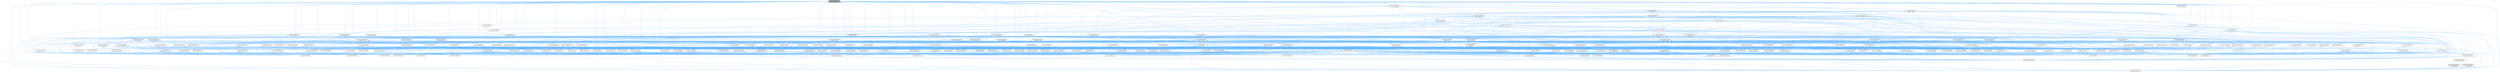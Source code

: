 digraph "/home/runner/work/doxygen/doxygen/src/qcstring.h"
{
 // INTERACTIVE_SVG=YES
 // LATEX_PDF_SIZE
  bgcolor="transparent";
  edge [fontname=Helvetica,fontsize=10,labelfontname=Helvetica,labelfontsize=10];
  node [fontname=Helvetica,fontsize=10,shape=box,height=0.2,width=0.4];
  Node1 [label="/home/runner/work/doxygen\l/doxygen/src/qcstring.h",height=0.2,width=0.4,color="gray40", fillcolor="grey60", style="filled", fontcolor="black",tooltip=" "];
  Node1 -> Node2 [dir="back",color="steelblue1",style="solid"];
  Node2 [label="/home/runner/work/doxygen\l/doxygen/src/arguments.h",height=0.2,width=0.4,color="grey40", fillcolor="white", style="filled",URL="$df/d9b/arguments_8h.html",tooltip=" "];
  Node2 -> Node3 [dir="back",color="steelblue1",style="solid"];
  Node3 [label="/home/runner/work/doxygen\l/doxygen/src/arguments.cpp",height=0.2,width=0.4,color="grey40", fillcolor="white", style="filled",URL="$d4/dd4/arguments_8cpp.html",tooltip=" "];
  Node2 -> Node4 [dir="back",color="steelblue1",style="solid"];
  Node4 [label="/home/runner/work/doxygen\l/doxygen/src/classdef.cpp",height=0.2,width=0.4,color="grey40", fillcolor="white", style="filled",URL="$de/d89/classdef_8cpp.html",tooltip=" "];
  Node2 -> Node5 [dir="back",color="steelblue1",style="solid"];
  Node5 [label="/home/runner/work/doxygen\l/doxygen/src/classdef.h",height=0.2,width=0.4,color="grey40", fillcolor="white", style="filled",URL="$d1/da6/classdef_8h.html",tooltip=" "];
  Node5 -> Node4 [dir="back",color="steelblue1",style="solid"];
  Node5 -> Node6 [dir="back",color="steelblue1",style="solid"];
  Node6 [label="/home/runner/work/doxygen\l/doxygen/src/classlist.h",height=0.2,width=0.4,color="grey40", fillcolor="white", style="filled",URL="$d2/df8/classlist_8h.html",tooltip=" "];
  Node6 -> Node4 [dir="back",color="steelblue1",style="solid"];
  Node6 -> Node7 [dir="back",color="steelblue1",style="solid"];
  Node7 [label="/home/runner/work/doxygen\l/doxygen/src/classlist.cpp",height=0.2,width=0.4,color="grey40", fillcolor="white", style="filled",URL="$d6/d10/classlist_8cpp.html",tooltip=" "];
  Node6 -> Node8 [dir="back",color="steelblue1",style="solid"];
  Node8 [label="/home/runner/work/doxygen\l/doxygen/src/code.l",height=0.2,width=0.4,color="grey40", fillcolor="white", style="filled",URL="$da/d1f/code_8l.html",tooltip=" "];
  Node6 -> Node9 [dir="back",color="steelblue1",style="solid"];
  Node9 [label="/home/runner/work/doxygen\l/doxygen/src/context.cpp",height=0.2,width=0.4,color="grey40", fillcolor="white", style="filled",URL="$db/d12/context_8cpp.html",tooltip=" "];
  Node6 -> Node10 [dir="back",color="steelblue1",style="solid"];
  Node10 [label="/home/runner/work/doxygen\l/doxygen/src/defgen.cpp",height=0.2,width=0.4,color="grey40", fillcolor="white", style="filled",URL="$d3/d17/defgen_8cpp.html",tooltip=" "];
  Node6 -> Node11 [dir="back",color="steelblue1",style="solid"];
  Node11 [label="/home/runner/work/doxygen\l/doxygen/src/diagram.cpp",height=0.2,width=0.4,color="grey40", fillcolor="white", style="filled",URL="$da/d0d/diagram_8cpp.html",tooltip=" "];
  Node6 -> Node12 [dir="back",color="steelblue1",style="solid"];
  Node12 [label="/home/runner/work/doxygen\l/doxygen/src/docbookgen.cpp",height=0.2,width=0.4,color="grey40", fillcolor="white", style="filled",URL="$d8/d29/docbookgen_8cpp.html",tooltip=" "];
  Node6 -> Node13 [dir="back",color="steelblue1",style="solid"];
  Node13 [label="/home/runner/work/doxygen\l/doxygen/src/docparser.cpp",height=0.2,width=0.4,color="grey40", fillcolor="white", style="filled",URL="$da/d17/docparser_8cpp.html",tooltip=" "];
  Node6 -> Node14 [dir="back",color="steelblue1",style="solid"];
  Node14 [label="/home/runner/work/doxygen\l/doxygen/src/dotgfxhierarchytable.cpp",height=0.2,width=0.4,color="grey40", fillcolor="white", style="filled",URL="$d4/d09/dotgfxhierarchytable_8cpp.html",tooltip=" "];
  Node6 -> Node15 [dir="back",color="steelblue1",style="solid"];
  Node15 [label="/home/runner/work/doxygen\l/doxygen/src/dotgroupcollaboration.cpp",height=0.2,width=0.4,color="grey40", fillcolor="white", style="filled",URL="$d1/d86/dotgroupcollaboration_8cpp.html",tooltip=" "];
  Node6 -> Node16 [dir="back",color="steelblue1",style="solid"];
  Node16 [label="/home/runner/work/doxygen\l/doxygen/src/doxygen.cpp",height=0.2,width=0.4,color="grey40", fillcolor="white", style="filled",URL="$dc/d98/doxygen_8cpp.html",tooltip=" "];
  Node6 -> Node17 [dir="back",color="steelblue1",style="solid"];
  Node17 [label="/home/runner/work/doxygen\l/doxygen/src/filedef.cpp",height=0.2,width=0.4,color="grey40", fillcolor="white", style="filled",URL="$d6/ddc/filedef_8cpp.html",tooltip=" "];
  Node6 -> Node18 [dir="back",color="steelblue1",style="solid"];
  Node18 [label="/home/runner/work/doxygen\l/doxygen/src/fortrancode.l",height=0.2,width=0.4,color="grey40", fillcolor="white", style="filled",URL="$d9/d5b/fortrancode_8l.html",tooltip=" "];
  Node6 -> Node19 [dir="back",color="steelblue1",style="solid"];
  Node19 [label="/home/runner/work/doxygen\l/doxygen/src/groupdef.cpp",height=0.2,width=0.4,color="grey40", fillcolor="white", style="filled",URL="$d6/d42/groupdef_8cpp.html",tooltip=" "];
  Node6 -> Node20 [dir="back",color="steelblue1",style="solid"];
  Node20 [label="/home/runner/work/doxygen\l/doxygen/src/index.cpp",height=0.2,width=0.4,color="grey40", fillcolor="white", style="filled",URL="$db/d14/index_8cpp.html",tooltip="This file contains functions for the various index pages."];
  Node6 -> Node21 [dir="back",color="steelblue1",style="solid"];
  Node21 [label="/home/runner/work/doxygen\l/doxygen/src/latexgen.cpp",height=0.2,width=0.4,color="grey40", fillcolor="white", style="filled",URL="$d4/d42/latexgen_8cpp.html",tooltip=" "];
  Node6 -> Node22 [dir="back",color="steelblue1",style="solid"];
  Node22 [label="/home/runner/work/doxygen\l/doxygen/src/namespacedef.cpp",height=0.2,width=0.4,color="grey40", fillcolor="white", style="filled",URL="$d7/d1c/namespacedef_8cpp.html",tooltip=" "];
  Node6 -> Node23 [dir="back",color="steelblue1",style="solid"];
  Node23 [label="/home/runner/work/doxygen\l/doxygen/src/perlmodgen.cpp",height=0.2,width=0.4,color="grey40", fillcolor="white", style="filled",URL="$de/dd0/perlmodgen_8cpp.html",tooltip=" "];
  Node6 -> Node24 [dir="back",color="steelblue1",style="solid"];
  Node24 [label="/home/runner/work/doxygen\l/doxygen/src/pycode.l",height=0.2,width=0.4,color="grey40", fillcolor="white", style="filled",URL="$d3/ded/pycode_8l.html",tooltip=" "];
  Node6 -> Node25 [dir="back",color="steelblue1",style="solid"];
  Node25 [label="/home/runner/work/doxygen\l/doxygen/src/rtfgen.cpp",height=0.2,width=0.4,color="grey40", fillcolor="white", style="filled",URL="$d0/d9c/rtfgen_8cpp.html",tooltip=" "];
  Node6 -> Node26 [dir="back",color="steelblue1",style="solid"];
  Node26 [label="/home/runner/work/doxygen\l/doxygen/src/searchindex_js.cpp",height=0.2,width=0.4,color="grey40", fillcolor="white", style="filled",URL="$d9/d2f/searchindex__js_8cpp.html",tooltip=" "];
  Node6 -> Node27 [dir="back",color="steelblue1",style="solid"];
  Node27 [label="/home/runner/work/doxygen\l/doxygen/src/util.cpp",height=0.2,width=0.4,color="grey40", fillcolor="white", style="filled",URL="$df/d2d/util_8cpp.html",tooltip=" "];
  Node6 -> Node28 [dir="back",color="steelblue1",style="solid"];
  Node28 [label="/home/runner/work/doxygen\l/doxygen/src/vhdldocgen.cpp",height=0.2,width=0.4,color="grey40", fillcolor="white", style="filled",URL="$de/dea/vhdldocgen_8cpp.html",tooltip=" "];
  Node6 -> Node29 [dir="back",color="steelblue1",style="solid"];
  Node29 [label="/home/runner/work/doxygen\l/doxygen/src/xmlgen.cpp",height=0.2,width=0.4,color="grey40", fillcolor="white", style="filled",URL="$d0/dc3/xmlgen_8cpp.html",tooltip=" "];
  Node5 -> Node30 [dir="back",color="steelblue1",style="solid"];
  Node30 [label="/home/runner/work/doxygen\l/doxygen/src/context.h",height=0.2,width=0.4,color="grey40", fillcolor="white", style="filled",URL="$dc/d1e/context_8h.html",tooltip=" "];
  Node30 -> Node9 [dir="back",color="steelblue1",style="solid"];
  Node30 -> Node16 [dir="back",color="steelblue1",style="solid"];
  Node5 -> Node11 [dir="back",color="steelblue1",style="solid"];
  Node5 -> Node12 [dir="back",color="steelblue1",style="solid"];
  Node5 -> Node31 [dir="back",color="steelblue1",style="solid"];
  Node31 [label="/home/runner/work/doxygen\l/doxygen/src/docsets.cpp",height=0.2,width=0.4,color="grey40", fillcolor="white", style="filled",URL="$d7/d8f/docsets_8cpp.html",tooltip=" "];
  Node5 -> Node32 [dir="back",color="steelblue1",style="solid"];
  Node32 [label="/home/runner/work/doxygen\l/doxygen/src/dotclassgraph.h",height=0.2,width=0.4,color="grey40", fillcolor="white", style="filled",URL="$d5/d04/dotclassgraph_8h.html",tooltip=" "];
  Node32 -> Node4 [dir="back",color="steelblue1",style="solid"];
  Node32 -> Node9 [dir="back",color="steelblue1",style="solid"];
  Node32 -> Node10 [dir="back",color="steelblue1",style="solid"];
  Node32 -> Node12 [dir="back",color="steelblue1",style="solid"];
  Node32 -> Node33 [dir="back",color="steelblue1",style="solid"];
  Node33 [label="/home/runner/work/doxygen\l/doxygen/src/dotclassgraph.cpp",height=0.2,width=0.4,color="grey40", fillcolor="white", style="filled",URL="$d4/dcd/dotclassgraph_8cpp.html",tooltip=" "];
  Node32 -> Node34 [dir="back",color="steelblue1",style="solid"];
  Node34 [label="/home/runner/work/doxygen\l/doxygen/src/htmlgen.cpp",height=0.2,width=0.4,color="grey40", fillcolor="white", style="filled",URL="$d8/d6e/htmlgen_8cpp.html",tooltip=" "];
  Node32 -> Node21 [dir="back",color="steelblue1",style="solid"];
  Node32 -> Node25 [dir="back",color="steelblue1",style="solid"];
  Node32 -> Node29 [dir="back",color="steelblue1",style="solid"];
  Node5 -> Node35 [dir="back",color="steelblue1",style="solid"];
  Node35 [label="/home/runner/work/doxygen\l/doxygen/src/dotgfxhierarchytable.h",height=0.2,width=0.4,color="grey40", fillcolor="white", style="filled",URL="$d2/de7/dotgfxhierarchytable_8h.html",tooltip=" "];
  Node35 -> Node9 [dir="back",color="steelblue1",style="solid"];
  Node35 -> Node30 [dir="back",color="steelblue1",style="solid"];
  Node35 -> Node14 [dir="back",color="steelblue1",style="solid"];
  Node35 -> Node34 [dir="back",color="steelblue1",style="solid"];
  Node35 -> Node20 [dir="back",color="steelblue1",style="solid"];
  Node5 -> Node36 [dir="back",color="steelblue1",style="solid"];
  Node36 [label="/home/runner/work/doxygen\l/doxygen/src/dotnode.cpp",height=0.2,width=0.4,color="grey40", fillcolor="white", style="filled",URL="$df/d58/dotnode_8cpp.html",tooltip=" "];
  Node5 -> Node17 [dir="back",color="steelblue1",style="solid"];
  Node5 -> Node37 [dir="back",color="steelblue1",style="solid"];
  Node37 [label="/home/runner/work/doxygen\l/doxygen/src/ftvhelp.cpp",height=0.2,width=0.4,color="grey40", fillcolor="white", style="filled",URL="$db/d41/ftvhelp_8cpp.html",tooltip=" "];
  Node5 -> Node19 [dir="back",color="steelblue1",style="solid"];
  Node5 -> Node38 [dir="back",color="steelblue1",style="solid"];
  Node38 [label="/home/runner/work/doxygen\l/doxygen/src/memberdef.h",height=0.2,width=0.4,color="grey40", fillcolor="white", style="filled",URL="$d4/d46/memberdef_8h.html",tooltip=" "];
  Node38 -> Node12 [dir="back",color="steelblue1",style="solid"];
  Node38 -> Node31 [dir="back",color="steelblue1",style="solid"];
  Node38 -> Node39 [dir="back",color="steelblue1",style="solid"];
  Node39 [label="/home/runner/work/doxygen\l/doxygen/src/dotcallgraph.h",height=0.2,width=0.4,color="grey40", fillcolor="white", style="filled",URL="$dc/dcf/dotcallgraph_8h.html",tooltip=" "];
  Node39 -> Node9 [dir="back",color="steelblue1",style="solid"];
  Node39 -> Node12 [dir="back",color="steelblue1",style="solid"];
  Node39 -> Node40 [dir="back",color="steelblue1",style="solid"];
  Node40 [label="/home/runner/work/doxygen\l/doxygen/src/dotcallgraph.cpp",height=0.2,width=0.4,color="grey40", fillcolor="white", style="filled",URL="$d4/dd5/dotcallgraph_8cpp.html",tooltip=" "];
  Node39 -> Node34 [dir="back",color="steelblue1",style="solid"];
  Node39 -> Node21 [dir="back",color="steelblue1",style="solid"];
  Node39 -> Node41 [dir="back",color="steelblue1",style="solid"];
  Node41 [label="/home/runner/work/doxygen\l/doxygen/src/memberdef.cpp",height=0.2,width=0.4,color="grey40", fillcolor="white", style="filled",URL="$d0/d72/memberdef_8cpp.html",tooltip=" "];
  Node39 -> Node25 [dir="back",color="steelblue1",style="solid"];
  Node38 -> Node17 [dir="back",color="steelblue1",style="solid"];
  Node38 -> Node42 [dir="back",color="steelblue1",style="solid"];
  Node42 [label="/home/runner/work/doxygen\l/doxygen/src/htmldocvisitor.cpp",height=0.2,width=0.4,color="grey40", fillcolor="white", style="filled",URL="$da/db0/htmldocvisitor_8cpp.html",tooltip=" "];
  Node38 -> Node43 [dir="back",color="steelblue1",style="solid"];
  Node43 [label="/home/runner/work/doxygen\l/doxygen/src/htmlhelp.cpp",height=0.2,width=0.4,color="grey40", fillcolor="white", style="filled",URL="$d3/d4b/htmlhelp_8cpp.html",tooltip=" "];
  Node38 -> Node41 [dir="back",color="steelblue1",style="solid"];
  Node38 -> Node44 [dir="back",color="steelblue1",style="solid"];
  Node44 [label="/home/runner/work/doxygen\l/doxygen/src/memberlist.h",height=0.2,width=0.4,color="grey40", fillcolor="white", style="filled",URL="$dd/d78/memberlist_8h.html",tooltip=" "];
  Node44 -> Node4 [dir="back",color="steelblue1",style="solid"];
  Node44 -> Node30 [dir="back",color="steelblue1",style="solid"];
  Node44 -> Node10 [dir="back",color="steelblue1",style="solid"];
  Node44 -> Node45 [dir="back",color="steelblue1",style="solid"];
  Node45 [label="/home/runner/work/doxygen\l/doxygen/src/definition.cpp",height=0.2,width=0.4,color="grey40", fillcolor="white", style="filled",URL="$d3/dea/definition_8cpp.html",tooltip=" "];
  Node44 -> Node12 [dir="back",color="steelblue1",style="solid"];
  Node44 -> Node40 [dir="back",color="steelblue1",style="solid"];
  Node44 -> Node36 [dir="back",color="steelblue1",style="solid"];
  Node44 -> Node16 [dir="back",color="steelblue1",style="solid"];
  Node44 -> Node46 [dir="back",color="steelblue1",style="solid"];
  Node46 [label="/home/runner/work/doxygen\l/doxygen/src/doxygen.h",height=0.2,width=0.4,color="grey40", fillcolor="white", style="filled",URL="$d1/da1/doxygen_8h.html",tooltip=" "];
  Node46 -> Node4 [dir="back",color="steelblue1",style="solid"];
  Node46 -> Node7 [dir="back",color="steelblue1",style="solid"];
  Node46 -> Node8 [dir="back",color="steelblue1",style="solid"];
  Node46 -> Node47 [dir="back",color="steelblue1",style="solid"];
  Node47 [label="/home/runner/work/doxygen\l/doxygen/src/commentcnv.l",height=0.2,width=0.4,color="grey40", fillcolor="white", style="filled",URL="$d0/d47/commentcnv_8l.html",tooltip=" "];
  Node46 -> Node48 [dir="back",color="steelblue1",style="solid"];
  Node48 [label="/home/runner/work/doxygen\l/doxygen/src/commentscan.l",height=0.2,width=0.4,color="grey40", fillcolor="white", style="filled",URL="$d7/d5f/commentscan_8l.html",tooltip=" "];
  Node46 -> Node49 [dir="back",color="steelblue1",style="solid"];
  Node49 [label="/home/runner/work/doxygen\l/doxygen/src/conceptdef.cpp",height=0.2,width=0.4,color="grey40", fillcolor="white", style="filled",URL="$d8/d0a/conceptdef_8cpp.html",tooltip=" "];
  Node46 -> Node9 [dir="back",color="steelblue1",style="solid"];
  Node46 -> Node10 [dir="back",color="steelblue1",style="solid"];
  Node46 -> Node45 [dir="back",color="steelblue1",style="solid"];
  Node46 -> Node11 [dir="back",color="steelblue1",style="solid"];
  Node46 -> Node50 [dir="back",color="steelblue1",style="solid"];
  Node50 [label="/home/runner/work/doxygen\l/doxygen/src/dirdef.cpp",height=0.2,width=0.4,color="grey40", fillcolor="white", style="filled",URL="$d8/d52/dirdef_8cpp.html",tooltip=" "];
  Node46 -> Node12 [dir="back",color="steelblue1",style="solid"];
  Node46 -> Node51 [dir="back",color="steelblue1",style="solid"];
  Node51 [label="/home/runner/work/doxygen\l/doxygen/src/docbookvisitor.cpp",height=0.2,width=0.4,color="grey40", fillcolor="white", style="filled",URL="$dc/d05/docbookvisitor_8cpp.html",tooltip=" "];
  Node46 -> Node52 [dir="back",color="steelblue1",style="solid"];
  Node52 [label="/home/runner/work/doxygen\l/doxygen/src/docgroup.cpp",height=0.2,width=0.4,color="grey40", fillcolor="white", style="filled",URL="$d3/d36/docgroup_8cpp.html",tooltip=" "];
  Node46 -> Node53 [dir="back",color="steelblue1",style="solid"];
  Node53 [label="/home/runner/work/doxygen\l/doxygen/src/docnode.cpp",height=0.2,width=0.4,color="grey40", fillcolor="white", style="filled",URL="$d0/d2b/docnode_8cpp.html",tooltip=" "];
  Node46 -> Node13 [dir="back",color="steelblue1",style="solid"];
  Node46 -> Node31 [dir="back",color="steelblue1",style="solid"];
  Node46 -> Node54 [dir="back",color="steelblue1",style="solid"];
  Node54 [label="/home/runner/work/doxygen\l/doxygen/src/doctokenizer.l",height=0.2,width=0.4,color="grey40", fillcolor="white", style="filled",URL="$d1/d39/doctokenizer_8l.html",tooltip=" "];
  Node46 -> Node55 [dir="back",color="steelblue1",style="solid"];
  Node55 [label="/home/runner/work/doxygen\l/doxygen/src/docvisitor.cpp",height=0.2,width=0.4,color="grey40", fillcolor="white", style="filled",URL="$da/d39/docvisitor_8cpp.html",tooltip=" "];
  Node46 -> Node56 [dir="back",color="steelblue1",style="solid"];
  Node56 [label="/home/runner/work/doxygen\l/doxygen/src/dot.cpp",height=0.2,width=0.4,color="grey40", fillcolor="white", style="filled",URL="$de/daa/dot_8cpp.html",tooltip=" "];
  Node46 -> Node57 [dir="back",color="steelblue1",style="solid"];
  Node57 [label="/home/runner/work/doxygen\l/doxygen/src/dot.h",height=0.2,width=0.4,color="grey40", fillcolor="white", style="filled",URL="$d6/d4a/dot_8h.html",tooltip=" "];
  Node57 -> Node4 [dir="back",color="steelblue1",style="solid"];
  Node57 -> Node9 [dir="back",color="steelblue1",style="solid"];
  Node57 -> Node10 [dir="back",color="steelblue1",style="solid"];
  Node57 -> Node50 [dir="back",color="steelblue1",style="solid"];
  Node57 -> Node12 [dir="back",color="steelblue1",style="solid"];
  Node57 -> Node51 [dir="back",color="steelblue1",style="solid"];
  Node57 -> Node56 [dir="back",color="steelblue1",style="solid"];
  Node57 -> Node58 [dir="back",color="steelblue1",style="solid"];
  Node58 [label="/home/runner/work/doxygen\l/doxygen/src/dotfilepatcher.cpp",height=0.2,width=0.4,color="grey40", fillcolor="white", style="filled",URL="$d9/d92/dotfilepatcher_8cpp.html",tooltip=" "];
  Node57 -> Node59 [dir="back",color="steelblue1",style="solid"];
  Node59 [label="/home/runner/work/doxygen\l/doxygen/src/dotgraph.cpp",height=0.2,width=0.4,color="grey40", fillcolor="white", style="filled",URL="$de/d45/dotgraph_8cpp.html",tooltip=" "];
  Node57 -> Node60 [dir="back",color="steelblue1",style="solid"];
  Node60 [label="/home/runner/work/doxygen\l/doxygen/src/dotlegendgraph.cpp",height=0.2,width=0.4,color="grey40", fillcolor="white", style="filled",URL="$d4/d33/dotlegendgraph_8cpp.html",tooltip=" "];
  Node57 -> Node61 [dir="back",color="steelblue1",style="solid"];
  Node61 [label="/home/runner/work/doxygen\l/doxygen/src/dotrunner.cpp",height=0.2,width=0.4,color="grey40", fillcolor="white", style="filled",URL="$d1/dfe/dotrunner_8cpp.html",tooltip=" "];
  Node57 -> Node16 [dir="back",color="steelblue1",style="solid"];
  Node57 -> Node17 [dir="back",color="steelblue1",style="solid"];
  Node57 -> Node19 [dir="back",color="steelblue1",style="solid"];
  Node57 -> Node42 [dir="back",color="steelblue1",style="solid"];
  Node57 -> Node34 [dir="back",color="steelblue1",style="solid"];
  Node57 -> Node20 [dir="back",color="steelblue1",style="solid"];
  Node57 -> Node62 [dir="back",color="steelblue1",style="solid"];
  Node62 [label="/home/runner/work/doxygen\l/doxygen/src/latexdocvisitor.cpp",height=0.2,width=0.4,color="grey40", fillcolor="white", style="filled",URL="$d1/d4e/latexdocvisitor_8cpp.html",tooltip=" "];
  Node57 -> Node21 [dir="back",color="steelblue1",style="solid"];
  Node57 -> Node63 [dir="back",color="steelblue1",style="solid"];
  Node63 [label="/home/runner/work/doxygen\l/doxygen/src/mandocvisitor.cpp",height=0.2,width=0.4,color="grey40", fillcolor="white", style="filled",URL="$d8/dde/mandocvisitor_8cpp.html",tooltip=" "];
  Node57 -> Node41 [dir="back",color="steelblue1",style="solid"];
  Node57 -> Node64 [dir="back",color="steelblue1",style="solid"];
  Node64 [label="/home/runner/work/doxygen\l/doxygen/src/rtfdocvisitor.cpp",height=0.2,width=0.4,color="grey40", fillcolor="white", style="filled",URL="$de/d9a/rtfdocvisitor_8cpp.html",tooltip=" "];
  Node57 -> Node25 [dir="back",color="steelblue1",style="solid"];
  Node57 -> Node65 [dir="back",color="steelblue1",style="solid"];
  Node65 [label="/home/runner/work/doxygen\l/doxygen/src/xmldocvisitor.cpp",height=0.2,width=0.4,color="grey40", fillcolor="white", style="filled",URL="$dd/db6/xmldocvisitor_8cpp.html",tooltip=" "];
  Node57 -> Node29 [dir="back",color="steelblue1",style="solid"];
  Node46 -> Node66 [dir="back",color="steelblue1",style="solid"];
  Node66 [label="/home/runner/work/doxygen\l/doxygen/src/dotdirdeps.cpp",height=0.2,width=0.4,color="grey40", fillcolor="white", style="filled",URL="$da/d45/dotdirdeps_8cpp.html",tooltip=" "];
  Node46 -> Node58 [dir="back",color="steelblue1",style="solid"];
  Node46 -> Node14 [dir="back",color="steelblue1",style="solid"];
  Node46 -> Node59 [dir="back",color="steelblue1",style="solid"];
  Node46 -> Node15 [dir="back",color="steelblue1",style="solid"];
  Node46 -> Node60 [dir="back",color="steelblue1",style="solid"];
  Node46 -> Node36 [dir="back",color="steelblue1",style="solid"];
  Node46 -> Node61 [dir="back",color="steelblue1",style="solid"];
  Node46 -> Node16 [dir="back",color="steelblue1",style="solid"];
  Node46 -> Node67 [dir="back",color="steelblue1",style="solid"];
  Node67 [label="/home/runner/work/doxygen\l/doxygen/src/eclipsehelp.cpp",height=0.2,width=0.4,color="grey40", fillcolor="white", style="filled",URL="$d8/d56/eclipsehelp_8cpp.html",tooltip=" "];
  Node46 -> Node68 [dir="back",color="steelblue1",style="solid"];
  Node68 [label="/home/runner/work/doxygen\l/doxygen/src/entry.cpp",height=0.2,width=0.4,color="grey40", fillcolor="white", style="filled",URL="$d2/dd2/entry_8cpp.html",tooltip=" "];
  Node46 -> Node17 [dir="back",color="steelblue1",style="solid"];
  Node46 -> Node69 [dir="back",color="steelblue1",style="solid"];
  Node69 [label="/home/runner/work/doxygen\l/doxygen/src/formula.cpp",height=0.2,width=0.4,color="grey40", fillcolor="white", style="filled",URL="$d7/d5b/formula_8cpp.html",tooltip=" "];
  Node46 -> Node18 [dir="back",color="steelblue1",style="solid"];
  Node46 -> Node70 [dir="back",color="steelblue1",style="solid"];
  Node70 [label="/home/runner/work/doxygen\l/doxygen/src/fortranscanner.l",height=0.2,width=0.4,color="grey40", fillcolor="white", style="filled",URL="$dd/d00/fortranscanner_8l.html",tooltip=" "];
  Node46 -> Node37 [dir="back",color="steelblue1",style="solid"];
  Node46 -> Node19 [dir="back",color="steelblue1",style="solid"];
  Node46 -> Node42 [dir="back",color="steelblue1",style="solid"];
  Node46 -> Node34 [dir="back",color="steelblue1",style="solid"];
  Node46 -> Node43 [dir="back",color="steelblue1",style="solid"];
  Node46 -> Node20 [dir="back",color="steelblue1",style="solid"];
  Node46 -> Node62 [dir="back",color="steelblue1",style="solid"];
  Node46 -> Node21 [dir="back",color="steelblue1",style="solid"];
  Node46 -> Node71 [dir="back",color="steelblue1",style="solid"];
  Node71 [label="/home/runner/work/doxygen\l/doxygen/src/layout.cpp",height=0.2,width=0.4,color="grey40", fillcolor="white", style="filled",URL="$db/d16/layout_8cpp.html",tooltip=" "];
  Node46 -> Node72 [dir="back",color="steelblue1",style="solid"];
  Node72 [label="/home/runner/work/doxygen\l/doxygen/src/lexcode.l",height=0.2,width=0.4,color="grey40", fillcolor="white", style="filled",URL="$d0/d7e/lexcode_8l.html",tooltip=" "];
  Node46 -> Node73 [dir="back",color="steelblue1",style="solid"];
  Node73 [label="/home/runner/work/doxygen\l/doxygen/src/main.cpp",height=0.2,width=0.4,color="grey40", fillcolor="white", style="filled",URL="$df/d0a/main_8cpp.html",tooltip="main entry point for doxygen"];
  Node46 -> Node63 [dir="back",color="steelblue1",style="solid"];
  Node46 -> Node74 [dir="back",color="steelblue1",style="solid"];
  Node74 [label="/home/runner/work/doxygen\l/doxygen/src/mangen.cpp",height=0.2,width=0.4,color="grey40", fillcolor="white", style="filled",URL="$d7/de7/mangen_8cpp.html",tooltip=" "];
  Node46 -> Node75 [dir="back",color="steelblue1",style="solid"];
  Node75 [label="/home/runner/work/doxygen\l/doxygen/src/markdown.cpp",height=0.2,width=0.4,color="grey40", fillcolor="white", style="filled",URL="$de/d04/markdown_8cpp.html",tooltip=" "];
  Node46 -> Node41 [dir="back",color="steelblue1",style="solid"];
  Node46 -> Node76 [dir="back",color="steelblue1",style="solid"];
  Node76 [label="/home/runner/work/doxygen\l/doxygen/src/membergroup.cpp",height=0.2,width=0.4,color="grey40", fillcolor="white", style="filled",URL="$d6/d18/membergroup_8cpp.html",tooltip=" "];
  Node46 -> Node77 [dir="back",color="steelblue1",style="solid"];
  Node77 [label="/home/runner/work/doxygen\l/doxygen/src/memberlist.cpp",height=0.2,width=0.4,color="grey40", fillcolor="white", style="filled",URL="$d0/d14/memberlist_8cpp.html",tooltip=" "];
  Node46 -> Node78 [dir="back",color="steelblue1",style="solid"];
  Node78 [label="/home/runner/work/doxygen\l/doxygen/src/message.cpp",height=0.2,width=0.4,color="grey40", fillcolor="white", style="filled",URL="$d8/d6a/message_8cpp.html",tooltip=" "];
  Node46 -> Node79 [dir="back",color="steelblue1",style="solid"];
  Node79 [label="/home/runner/work/doxygen\l/doxygen/src/msc.cpp",height=0.2,width=0.4,color="grey40", fillcolor="white", style="filled",URL="$db/d33/msc_8cpp.html",tooltip=" "];
  Node46 -> Node22 [dir="back",color="steelblue1",style="solid"];
  Node46 -> Node80 [dir="back",color="steelblue1",style="solid"];
  Node80 [label="/home/runner/work/doxygen\l/doxygen/src/outputgen.cpp",height=0.2,width=0.4,color="grey40", fillcolor="white", style="filled",URL="$d0/d17/outputgen_8cpp.html",tooltip=" "];
  Node46 -> Node81 [dir="back",color="steelblue1",style="solid"];
  Node81 [label="/home/runner/work/doxygen\l/doxygen/src/outputlist.cpp",height=0.2,width=0.4,color="grey40", fillcolor="white", style="filled",URL="$db/dd8/outputlist_8cpp.html",tooltip=" "];
  Node46 -> Node82 [dir="back",color="steelblue1",style="solid"];
  Node82 [label="/home/runner/work/doxygen\l/doxygen/src/outputlist.h",height=0.2,width=0.4,color="grey40", fillcolor="white", style="filled",URL="$d2/db9/outputlist_8h.html",tooltip=" "];
  Node82 -> Node4 [dir="back",color="steelblue1",style="solid"];
  Node82 -> Node7 [dir="back",color="steelblue1",style="solid"];
  Node82 -> Node8 [dir="back",color="steelblue1",style="solid"];
  Node82 -> Node49 [dir="back",color="steelblue1",style="solid"];
  Node82 -> Node45 [dir="back",color="steelblue1",style="solid"];
  Node82 -> Node50 [dir="back",color="steelblue1",style="solid"];
  Node82 -> Node16 [dir="back",color="steelblue1",style="solid"];
  Node82 -> Node17 [dir="back",color="steelblue1",style="solid"];
  Node82 -> Node18 [dir="back",color="steelblue1",style="solid"];
  Node82 -> Node19 [dir="back",color="steelblue1",style="solid"];
  Node82 -> Node20 [dir="back",color="steelblue1",style="solid"];
  Node82 -> Node41 [dir="back",color="steelblue1",style="solid"];
  Node82 -> Node76 [dir="back",color="steelblue1",style="solid"];
  Node82 -> Node77 [dir="back",color="steelblue1",style="solid"];
  Node82 -> Node22 [dir="back",color="steelblue1",style="solid"];
  Node82 -> Node81 [dir="back",color="steelblue1",style="solid"];
  Node82 -> Node83 [dir="back",color="steelblue1",style="solid"];
  Node83 [label="/home/runner/work/doxygen\l/doxygen/src/pagedef.cpp",height=0.2,width=0.4,color="grey40", fillcolor="white", style="filled",URL="$d9/db4/pagedef_8cpp.html",tooltip=" "];
  Node82 -> Node24 [dir="back",color="steelblue1",style="solid"];
  Node82 -> Node84 [dir="back",color="steelblue1",style="solid"];
  Node84 [label="/home/runner/work/doxygen\l/doxygen/src/sqlcode.l",height=0.2,width=0.4,color="grey40", fillcolor="white", style="filled",URL="$d2/dda/sqlcode_8l.html",tooltip=" "];
  Node82 -> Node27 [dir="back",color="steelblue1",style="solid"];
  Node82 -> Node85 [dir="back",color="steelblue1",style="solid"];
  Node85 [label="/home/runner/work/doxygen\l/doxygen/src/vhdlcode.l",height=0.2,width=0.4,color="grey40", fillcolor="white", style="filled",URL="$d5/d6a/vhdlcode_8l.html",tooltip=" "];
  Node82 -> Node28 [dir="back",color="steelblue1",style="solid"];
  Node82 -> Node86 [dir="back",color="steelblue1",style="solid"];
  Node86 [label="/home/runner/work/doxygen\l/doxygen/src/vhdljjparser.cpp",height=0.2,width=0.4,color="grey40", fillcolor="white", style="filled",URL="$d1/d86/vhdljjparser_8cpp.html",tooltip=" "];
  Node82 -> Node87 [dir="back",color="steelblue1",style="solid"];
  Node87 [label="/home/runner/work/doxygen\l/doxygen/src/xmlcode.l",height=0.2,width=0.4,color="grey40", fillcolor="white", style="filled",URL="$dc/dc1/xmlcode_8l.html",tooltip=" "];
  Node46 -> Node83 [dir="back",color="steelblue1",style="solid"];
  Node46 -> Node23 [dir="back",color="steelblue1",style="solid"];
  Node46 -> Node88 [dir="back",color="steelblue1",style="solid"];
  Node88 [label="/home/runner/work/doxygen\l/doxygen/src/plantuml.cpp",height=0.2,width=0.4,color="grey40", fillcolor="white", style="filled",URL="$d7/d5b/plantuml_8cpp.html",tooltip=" "];
  Node46 -> Node89 [dir="back",color="steelblue1",style="solid"];
  Node89 [label="/home/runner/work/doxygen\l/doxygen/src/pre.l",height=0.2,width=0.4,color="grey40", fillcolor="white", style="filled",URL="$d0/da7/pre_8l.html",tooltip=" "];
  Node46 -> Node24 [dir="back",color="steelblue1",style="solid"];
  Node46 -> Node90 [dir="back",color="steelblue1",style="solid"];
  Node90 [label="/home/runner/work/doxygen\l/doxygen/src/pyscanner.l",height=0.2,width=0.4,color="grey40", fillcolor="white", style="filled",URL="$de/d2b/pyscanner_8l.html",tooltip=" "];
  Node46 -> Node91 [dir="back",color="steelblue1",style="solid"];
  Node91 [label="/home/runner/work/doxygen\l/doxygen/src/qhp.cpp",height=0.2,width=0.4,color="grey40", fillcolor="white", style="filled",URL="$d9/d45/qhp_8cpp.html",tooltip=" "];
  Node46 -> Node92 [dir="back",color="steelblue1",style="solid"];
  Node92 [label="/home/runner/work/doxygen\l/doxygen/src/reflist.cpp",height=0.2,width=0.4,color="grey40", fillcolor="white", style="filled",URL="$d4/d09/reflist_8cpp.html",tooltip=" "];
  Node46 -> Node64 [dir="back",color="steelblue1",style="solid"];
  Node46 -> Node25 [dir="back",color="steelblue1",style="solid"];
  Node46 -> Node93 [dir="back",color="steelblue1",style="solid"];
  Node93 [label="/home/runner/work/doxygen\l/doxygen/src/scanner.l",height=0.2,width=0.4,color="grey40", fillcolor="white", style="filled",URL="$da/d11/scanner_8l.html",tooltip=" "];
  Node46 -> Node94 [dir="back",color="steelblue1",style="solid"];
  Node94 [label="/home/runner/work/doxygen\l/doxygen/src/searchindex.cpp",height=0.2,width=0.4,color="grey40", fillcolor="white", style="filled",URL="$d7/d79/searchindex_8cpp.html",tooltip=" "];
  Node46 -> Node26 [dir="back",color="steelblue1",style="solid"];
  Node46 -> Node84 [dir="back",color="steelblue1",style="solid"];
  Node46 -> Node95 [dir="back",color="steelblue1",style="solid"];
  Node95 [label="/home/runner/work/doxygen\l/doxygen/src/symbolresolver.cpp",height=0.2,width=0.4,color="grey40", fillcolor="white", style="filled",URL="$d2/d99/symbolresolver_8cpp.html",tooltip=" "];
  Node46 -> Node96 [dir="back",color="steelblue1",style="solid"];
  Node96 [label="/home/runner/work/doxygen\l/doxygen/src/tagreader.cpp",height=0.2,width=0.4,color="grey40", fillcolor="white", style="filled",URL="$d4/d7b/tagreader_8cpp.html",tooltip=" "];
  Node46 -> Node97 [dir="back",color="steelblue1",style="solid"];
  Node97 [label="/home/runner/work/doxygen\l/doxygen/src/tooltip.cpp",height=0.2,width=0.4,color="grey40", fillcolor="white", style="filled",URL="$d7/d56/tooltip_8cpp.html",tooltip=" "];
  Node46 -> Node27 [dir="back",color="steelblue1",style="solid"];
  Node46 -> Node85 [dir="back",color="steelblue1",style="solid"];
  Node46 -> Node28 [dir="back",color="steelblue1",style="solid"];
  Node46 -> Node86 [dir="back",color="steelblue1",style="solid"];
  Node46 -> Node87 [dir="back",color="steelblue1",style="solid"];
  Node46 -> Node65 [dir="back",color="steelblue1",style="solid"];
  Node46 -> Node29 [dir="back",color="steelblue1",style="solid"];
  Node44 -> Node17 [dir="back",color="steelblue1",style="solid"];
  Node44 -> Node98 [dir="back",color="steelblue1",style="solid"];
  Node98 [label="/home/runner/work/doxygen\l/doxygen/src/filedef.h",height=0.2,width=0.4,color="grey40", fillcolor="white", style="filled",URL="$d4/d3a/filedef_8h.html",tooltip=" "];
  Node98 -> Node4 [dir="back",color="steelblue1",style="solid"];
  Node98 -> Node8 [dir="back",color="steelblue1",style="solid"];
  Node98 -> Node99 [dir="back",color="steelblue1",style="solid"];
  Node99 [label="/home/runner/work/doxygen\l/doxygen/src/conceptdef.h",height=0.2,width=0.4,color="grey40", fillcolor="white", style="filled",URL="$da/df1/conceptdef_8h.html",tooltip=" "];
  Node99 -> Node49 [dir="back",color="steelblue1",style="solid"];
  Node99 -> Node16 [dir="back",color="steelblue1",style="solid"];
  Node99 -> Node17 [dir="back",color="steelblue1",style="solid"];
  Node99 -> Node22 [dir="back",color="steelblue1",style="solid"];
  Node99 -> Node100 [dir="back",color="steelblue1",style="solid"];
  Node100 [label="/home/runner/work/doxygen\l/doxygen/src/util.h",height=0.2,width=0.4,color="grey40", fillcolor="white", style="filled",URL="$d8/d3c/util_8h.html",tooltip="A bunch of utility functions."];
  Node100 -> Node101 [dir="back",color="steelblue1",style="solid"];
  Node101 [label="/home/runner/work/doxygen\l/doxygen/src/cite.cpp",height=0.2,width=0.4,color="grey40", fillcolor="white", style="filled",URL="$d5/d0b/cite_8cpp.html",tooltip=" "];
  Node100 -> Node4 [dir="back",color="steelblue1",style="solid"];
  Node100 -> Node7 [dir="back",color="steelblue1",style="solid"];
  Node100 -> Node8 [dir="back",color="steelblue1",style="solid"];
  Node100 -> Node47 [dir="back",color="steelblue1",style="solid"];
  Node100 -> Node48 [dir="back",color="steelblue1",style="solid"];
  Node100 -> Node49 [dir="back",color="steelblue1",style="solid"];
  Node100 -> Node9 [dir="back",color="steelblue1",style="solid"];
  Node100 -> Node102 [dir="back",color="steelblue1",style="solid"];
  Node102 [label="/home/runner/work/doxygen\l/doxygen/src/declinfo.l",height=0.2,width=0.4,color="grey40", fillcolor="white", style="filled",URL="$d8/d0f/declinfo_8l.html",tooltip=" "];
  Node100 -> Node103 [dir="back",color="steelblue1",style="solid"];
  Node103 [label="/home/runner/work/doxygen\l/doxygen/src/defargs.l",height=0.2,width=0.4,color="grey40", fillcolor="white", style="filled",URL="$de/df3/defargs_8l.html",tooltip=" "];
  Node100 -> Node10 [dir="back",color="steelblue1",style="solid"];
  Node100 -> Node45 [dir="back",color="steelblue1",style="solid"];
  Node100 -> Node104 [dir="back",color="steelblue1",style="solid"];
  Node104 [label="/home/runner/work/doxygen\l/doxygen/src/dia.cpp",height=0.2,width=0.4,color="grey40", fillcolor="white", style="filled",URL="$d1/df5/dia_8cpp.html",tooltip=" "];
  Node100 -> Node11 [dir="back",color="steelblue1",style="solid"];
  Node100 -> Node50 [dir="back",color="steelblue1",style="solid"];
  Node100 -> Node12 [dir="back",color="steelblue1",style="solid"];
  Node100 -> Node51 [dir="back",color="steelblue1",style="solid"];
  Node100 -> Node52 [dir="back",color="steelblue1",style="solid"];
  Node100 -> Node53 [dir="back",color="steelblue1",style="solid"];
  Node100 -> Node13 [dir="back",color="steelblue1",style="solid"];
  Node100 -> Node31 [dir="back",color="steelblue1",style="solid"];
  Node100 -> Node55 [dir="back",color="steelblue1",style="solid"];
  Node100 -> Node56 [dir="back",color="steelblue1",style="solid"];
  Node100 -> Node40 [dir="back",color="steelblue1",style="solid"];
  Node100 -> Node33 [dir="back",color="steelblue1",style="solid"];
  Node100 -> Node66 [dir="back",color="steelblue1",style="solid"];
  Node100 -> Node58 [dir="back",color="steelblue1",style="solid"];
  Node100 -> Node14 [dir="back",color="steelblue1",style="solid"];
  Node100 -> Node59 [dir="back",color="steelblue1",style="solid"];
  Node100 -> Node15 [dir="back",color="steelblue1",style="solid"];
  Node100 -> Node105 [dir="back",color="steelblue1",style="solid"];
  Node105 [label="/home/runner/work/doxygen\l/doxygen/src/dotincldepgraph.cpp",height=0.2,width=0.4,color="grey40", fillcolor="white", style="filled",URL="$da/d57/dotincldepgraph_8cpp.html",tooltip=" "];
  Node100 -> Node60 [dir="back",color="steelblue1",style="solid"];
  Node100 -> Node36 [dir="back",color="steelblue1",style="solid"];
  Node100 -> Node61 [dir="back",color="steelblue1",style="solid"];
  Node100 -> Node16 [dir="back",color="steelblue1",style="solid"];
  Node100 -> Node67 [dir="back",color="steelblue1",style="solid"];
  Node100 -> Node106 [dir="back",color="steelblue1",style="solid"];
  Node106 [label="/home/runner/work/doxygen\l/doxygen/src/emoji.cpp",height=0.2,width=0.4,color="grey40", fillcolor="white", style="filled",URL="$d2/d38/emoji_8cpp.html",tooltip=" "];
  Node100 -> Node68 [dir="back",color="steelblue1",style="solid"];
  Node100 -> Node17 [dir="back",color="steelblue1",style="solid"];
  Node100 -> Node107 [dir="back",color="steelblue1",style="solid"];
  Node107 [label="/home/runner/work/doxygen\l/doxygen/src/filename.h",height=0.2,width=0.4,color="grey40", fillcolor="white", style="filled",URL="$dc/dd6/filename_8h.html",tooltip=" "];
  Node107 -> Node8 [dir="back",color="steelblue1",style="solid"];
  Node107 -> Node9 [dir="back",color="steelblue1",style="solid"];
  Node107 -> Node10 [dir="back",color="steelblue1",style="solid"];
  Node107 -> Node50 [dir="back",color="steelblue1",style="solid"];
  Node107 -> Node12 [dir="back",color="steelblue1",style="solid"];
  Node107 -> Node51 [dir="back",color="steelblue1",style="solid"];
  Node107 -> Node16 [dir="back",color="steelblue1",style="solid"];
  Node107 -> Node17 [dir="back",color="steelblue1",style="solid"];
  Node107 -> Node20 [dir="back",color="steelblue1",style="solid"];
  Node107 -> Node21 [dir="back",color="steelblue1",style="solid"];
  Node107 -> Node23 [dir="back",color="steelblue1",style="solid"];
  Node107 -> Node25 [dir="back",color="steelblue1",style="solid"];
  Node107 -> Node26 [dir="back",color="steelblue1",style="solid"];
  Node107 -> Node96 [dir="back",color="steelblue1",style="solid"];
  Node107 -> Node27 [dir="back",color="steelblue1",style="solid"];
  Node107 -> Node28 [dir="back",color="steelblue1",style="solid"];
  Node107 -> Node65 [dir="back",color="steelblue1",style="solid"];
  Node107 -> Node29 [dir="back",color="steelblue1",style="solid"];
  Node100 -> Node69 [dir="back",color="steelblue1",style="solid"];
  Node100 -> Node18 [dir="back",color="steelblue1",style="solid"];
  Node100 -> Node70 [dir="back",color="steelblue1",style="solid"];
  Node100 -> Node37 [dir="back",color="steelblue1",style="solid"];
  Node100 -> Node19 [dir="back",color="steelblue1",style="solid"];
  Node100 -> Node108 [dir="back",color="steelblue1",style="solid"];
  Node108 [label="/home/runner/work/doxygen\l/doxygen/src/htags.cpp",height=0.2,width=0.4,color="grey40", fillcolor="white", style="filled",URL="$d9/db7/htags_8cpp.html",tooltip=" "];
  Node100 -> Node42 [dir="back",color="steelblue1",style="solid"];
  Node100 -> Node34 [dir="back",color="steelblue1",style="solid"];
  Node100 -> Node43 [dir="back",color="steelblue1",style="solid"];
  Node100 -> Node20 [dir="back",color="steelblue1",style="solid"];
  Node100 -> Node109 [dir="back",color="steelblue1",style="solid"];
  Node109 [label="/home/runner/work/doxygen\l/doxygen/src/language.cpp",height=0.2,width=0.4,color="grey40", fillcolor="white", style="filled",URL="$d2/d48/language_8cpp.html",tooltip=" "];
  Node100 -> Node62 [dir="back",color="steelblue1",style="solid"];
  Node100 -> Node21 [dir="back",color="steelblue1",style="solid"];
  Node100 -> Node71 [dir="back",color="steelblue1",style="solid"];
  Node100 -> Node110 [dir="back",color="steelblue1",style="solid"];
  Node110 [label="/home/runner/work/doxygen\l/doxygen/src/lexscanner.l",height=0.2,width=0.4,color="grey40", fillcolor="white", style="filled",URL="$d4/d7d/lexscanner_8l.html",tooltip=" "];
  Node100 -> Node63 [dir="back",color="steelblue1",style="solid"];
  Node100 -> Node74 [dir="back",color="steelblue1",style="solid"];
  Node100 -> Node75 [dir="back",color="steelblue1",style="solid"];
  Node100 -> Node41 [dir="back",color="steelblue1",style="solid"];
  Node100 -> Node76 [dir="back",color="steelblue1",style="solid"];
  Node100 -> Node77 [dir="back",color="steelblue1",style="solid"];
  Node100 -> Node79 [dir="back",color="steelblue1",style="solid"];
  Node100 -> Node22 [dir="back",color="steelblue1",style="solid"];
  Node100 -> Node83 [dir="back",color="steelblue1",style="solid"];
  Node100 -> Node23 [dir="back",color="steelblue1",style="solid"];
  Node100 -> Node88 [dir="back",color="steelblue1",style="solid"];
  Node100 -> Node111 [dir="back",color="steelblue1",style="solid"];
  Node111 [label="/home/runner/work/doxygen\l/doxygen/src/portable.cpp",height=0.2,width=0.4,color="grey40", fillcolor="white", style="filled",URL="$d0/d1c/portable_8cpp.html",tooltip=" "];
  Node100 -> Node89 [dir="back",color="steelblue1",style="solid"];
  Node100 -> Node24 [dir="back",color="steelblue1",style="solid"];
  Node100 -> Node90 [dir="back",color="steelblue1",style="solid"];
  Node100 -> Node91 [dir="back",color="steelblue1",style="solid"];
  Node100 -> Node92 [dir="back",color="steelblue1",style="solid"];
  Node100 -> Node112 [dir="back",color="steelblue1",style="solid"];
  Node112 [label="/home/runner/work/doxygen\l/doxygen/src/resourcemgr.cpp",height=0.2,width=0.4,color="grey40", fillcolor="white", style="filled",URL="$d6/dde/resourcemgr_8cpp.html",tooltip=" "];
  Node100 -> Node64 [dir="back",color="steelblue1",style="solid"];
  Node100 -> Node25 [dir="back",color="steelblue1",style="solid"];
  Node100 -> Node93 [dir="back",color="steelblue1",style="solid"];
  Node100 -> Node94 [dir="back",color="steelblue1",style="solid"];
  Node100 -> Node26 [dir="back",color="steelblue1",style="solid"];
  Node100 -> Node84 [dir="back",color="steelblue1",style="solid"];
  Node100 -> Node95 [dir="back",color="steelblue1",style="solid"];
  Node100 -> Node96 [dir="back",color="steelblue1",style="solid"];
  Node100 -> Node113 [dir="back",color="steelblue1",style="solid"];
  Node113 [label="/home/runner/work/doxygen\l/doxygen/src/template.cpp",height=0.2,width=0.4,color="grey40", fillcolor="white", style="filled",URL="$df/d54/template_8cpp.html",tooltip=" "];
  Node100 -> Node114 [dir="back",color="steelblue1",style="solid"];
  Node114 [label="/home/runner/work/doxygen\l/doxygen/src/textdocvisitor.cpp",height=0.2,width=0.4,color="grey40", fillcolor="white", style="filled",URL="$d3/da6/textdocvisitor_8cpp.html",tooltip=" "];
  Node100 -> Node97 [dir="back",color="steelblue1",style="solid"];
  Node100 -> Node27 [dir="back",color="steelblue1",style="solid"];
  Node100 -> Node85 [dir="back",color="steelblue1",style="solid"];
  Node100 -> Node28 [dir="back",color="steelblue1",style="solid"];
  Node100 -> Node86 [dir="back",color="steelblue1",style="solid"];
  Node100 -> Node115 [dir="back",color="steelblue1",style="solid"];
  Node115 [label="/home/runner/work/doxygen\l/doxygen/src/vhdljjparser.h",height=0.2,width=0.4,color="grey40", fillcolor="white", style="filled",URL="$d2/d55/vhdljjparser_8h.html",tooltip=" "];
  Node115 -> Node16 [dir="back",color="steelblue1",style="solid"];
  Node115 -> Node28 [dir="back",color="steelblue1",style="solid"];
  Node115 -> Node86 [dir="back",color="steelblue1",style="solid"];
  Node115 -> Node116 [dir="back",color="steelblue1",style="solid"];
  Node116 [label="/home/runner/work/doxygen\l/doxygen/vhdlparser/VhdlParser.h",height=0.2,width=0.4,color="grey40", fillcolor="white", style="filled",URL="$d5/df9/_vhdl_parser_8h.html",tooltip=" "];
  Node116 -> Node28 [dir="back",color="steelblue1",style="solid"];
  Node116 -> Node117 [dir="back",color="steelblue1",style="solid"];
  Node117 [label="/home/runner/work/doxygen\l/doxygen/vhdlparser/VhdlParser\lErrorHandler.hpp",height=0.2,width=0.4,color="grey40", fillcolor="white", style="filled",URL="$d2/dc3/_vhdl_parser_error_handler_8hpp.html",tooltip=" "];
  Node117 -> Node86 [dir="back",color="steelblue1",style="solid"];
  Node116 -> Node118 [dir="back",color="steelblue1",style="solid"];
  Node118 [label="/home/runner/work/doxygen\l/doxygen/vhdlparser/vhdlstring.h",height=0.2,width=0.4,color="grey40", fillcolor="white", style="filled",URL="$d9/d48/vhdlstring_8h.html",tooltip=" "];
  Node118 -> Node117 [dir="back",color="steelblue1",style="solid"];
  Node118 -> Node119 [dir="back",color="steelblue1",style="solid"];
  Node119 [label="/home/runner/work/doxygen\l/doxygen/vhdlparser/VhdlParser\lTokenManager.h",height=0.2,width=0.4,color="grey40", fillcolor="white", style="filled",URL="$d7/dad/_vhdl_parser_token_manager_8h.html",tooltip=" "];
  Node119 -> Node86 [dir="back",color="steelblue1",style="solid"];
  Node100 -> Node87 [dir="back",color="steelblue1",style="solid"];
  Node100 -> Node65 [dir="back",color="steelblue1",style="solid"];
  Node100 -> Node29 [dir="back",color="steelblue1",style="solid"];
  Node98 -> Node9 [dir="back",color="steelblue1",style="solid"];
  Node98 -> Node10 [dir="back",color="steelblue1",style="solid"];
  Node98 -> Node45 [dir="back",color="steelblue1",style="solid"];
  Node98 -> Node50 [dir="back",color="steelblue1",style="solid"];
  Node98 -> Node51 [dir="back",color="steelblue1",style="solid"];
  Node98 -> Node13 [dir="back",color="steelblue1",style="solid"];
  Node98 -> Node31 [dir="back",color="steelblue1",style="solid"];
  Node98 -> Node120 [dir="back",color="steelblue1",style="solid"];
  Node120 [label="/home/runner/work/doxygen\l/doxygen/src/dotincldepgraph.h",height=0.2,width=0.4,color="grey40", fillcolor="white", style="filled",URL="$dd/d8c/dotincldepgraph_8h.html",tooltip=" "];
  Node120 -> Node9 [dir="back",color="steelblue1",style="solid"];
  Node120 -> Node12 [dir="back",color="steelblue1",style="solid"];
  Node120 -> Node105 [dir="back",color="steelblue1",style="solid"];
  Node120 -> Node17 [dir="back",color="steelblue1",style="solid"];
  Node120 -> Node34 [dir="back",color="steelblue1",style="solid"];
  Node120 -> Node21 [dir="back",color="steelblue1",style="solid"];
  Node120 -> Node25 [dir="back",color="steelblue1",style="solid"];
  Node120 -> Node29 [dir="back",color="steelblue1",style="solid"];
  Node98 -> Node17 [dir="back",color="steelblue1",style="solid"];
  Node98 -> Node18 [dir="back",color="steelblue1",style="solid"];
  Node98 -> Node37 [dir="back",color="steelblue1",style="solid"];
  Node98 -> Node19 [dir="back",color="steelblue1",style="solid"];
  Node98 -> Node42 [dir="back",color="steelblue1",style="solid"];
  Node98 -> Node43 [dir="back",color="steelblue1",style="solid"];
  Node98 -> Node20 [dir="back",color="steelblue1",style="solid"];
  Node98 -> Node62 [dir="back",color="steelblue1",style="solid"];
  Node98 -> Node72 [dir="back",color="steelblue1",style="solid"];
  Node98 -> Node63 [dir="back",color="steelblue1",style="solid"];
  Node98 -> Node41 [dir="back",color="steelblue1",style="solid"];
  Node98 -> Node76 [dir="back",color="steelblue1",style="solid"];
  Node98 -> Node77 [dir="back",color="steelblue1",style="solid"];
  Node98 -> Node121 [dir="back",color="steelblue1",style="solid"];
  Node121 [label="/home/runner/work/doxygen\l/doxygen/src/namespacedef.h",height=0.2,width=0.4,color="grey40", fillcolor="white", style="filled",URL="$d7/d97/namespacedef_8h.html",tooltip=" "];
  Node121 -> Node4 [dir="back",color="steelblue1",style="solid"];
  Node121 -> Node8 [dir="back",color="steelblue1",style="solid"];
  Node121 -> Node49 [dir="back",color="steelblue1",style="solid"];
  Node121 -> Node9 [dir="back",color="steelblue1",style="solid"];
  Node121 -> Node10 [dir="back",color="steelblue1",style="solid"];
  Node121 -> Node45 [dir="back",color="steelblue1",style="solid"];
  Node121 -> Node12 [dir="back",color="steelblue1",style="solid"];
  Node121 -> Node53 [dir="back",color="steelblue1",style="solid"];
  Node121 -> Node13 [dir="back",color="steelblue1",style="solid"];
  Node121 -> Node31 [dir="back",color="steelblue1",style="solid"];
  Node121 -> Node15 [dir="back",color="steelblue1",style="solid"];
  Node121 -> Node16 [dir="back",color="steelblue1",style="solid"];
  Node121 -> Node17 [dir="back",color="steelblue1",style="solid"];
  Node121 -> Node18 [dir="back",color="steelblue1",style="solid"];
  Node121 -> Node19 [dir="back",color="steelblue1",style="solid"];
  Node121 -> Node20 [dir="back",color="steelblue1",style="solid"];
  Node121 -> Node21 [dir="back",color="steelblue1",style="solid"];
  Node121 -> Node41 [dir="back",color="steelblue1",style="solid"];
  Node121 -> Node76 [dir="back",color="steelblue1",style="solid"];
  Node121 -> Node77 [dir="back",color="steelblue1",style="solid"];
  Node121 -> Node22 [dir="back",color="steelblue1",style="solid"];
  Node121 -> Node83 [dir="back",color="steelblue1",style="solid"];
  Node121 -> Node23 [dir="back",color="steelblue1",style="solid"];
  Node121 -> Node24 [dir="back",color="steelblue1",style="solid"];
  Node121 -> Node25 [dir="back",color="steelblue1",style="solid"];
  Node121 -> Node26 [dir="back",color="steelblue1",style="solid"];
  Node121 -> Node95 [dir="back",color="steelblue1",style="solid"];
  Node121 -> Node27 [dir="back",color="steelblue1",style="solid"];
  Node121 -> Node28 [dir="back",color="steelblue1",style="solid"];
  Node121 -> Node29 [dir="back",color="steelblue1",style="solid"];
  Node98 -> Node89 [dir="back",color="steelblue1",style="solid"];
  Node98 -> Node24 [dir="back",color="steelblue1",style="solid"];
  Node98 -> Node64 [dir="back",color="steelblue1",style="solid"];
  Node98 -> Node94 [dir="back",color="steelblue1",style="solid"];
  Node98 -> Node84 [dir="back",color="steelblue1",style="solid"];
  Node98 -> Node96 [dir="back",color="steelblue1",style="solid"];
  Node98 -> Node97 [dir="back",color="steelblue1",style="solid"];
  Node98 -> Node27 [dir="back",color="steelblue1",style="solid"];
  Node98 -> Node85 [dir="back",color="steelblue1",style="solid"];
  Node98 -> Node87 [dir="back",color="steelblue1",style="solid"];
  Node98 -> Node65 [dir="back",color="steelblue1",style="solid"];
  Node44 -> Node19 [dir="back",color="steelblue1",style="solid"];
  Node44 -> Node20 [dir="back",color="steelblue1",style="solid"];
  Node44 -> Node41 [dir="back",color="steelblue1",style="solid"];
  Node44 -> Node76 [dir="back",color="steelblue1",style="solid"];
  Node44 -> Node77 [dir="back",color="steelblue1",style="solid"];
  Node44 -> Node22 [dir="back",color="steelblue1",style="solid"];
  Node44 -> Node23 [dir="back",color="steelblue1",style="solid"];
  Node44 -> Node27 [dir="back",color="steelblue1",style="solid"];
  Node44 -> Node28 [dir="back",color="steelblue1",style="solid"];
  Node44 -> Node29 [dir="back",color="steelblue1",style="solid"];
  Node38 -> Node122 [dir="back",color="steelblue1",style="solid"];
  Node122 [label="/home/runner/work/doxygen\l/doxygen/src/membername.h",height=0.2,width=0.4,color="grey40", fillcolor="white", style="filled",URL="$d7/dfc/membername_8h.html",tooltip=" "];
  Node122 -> Node4 [dir="back",color="steelblue1",style="solid"];
  Node122 -> Node8 [dir="back",color="steelblue1",style="solid"];
  Node122 -> Node9 [dir="back",color="steelblue1",style="solid"];
  Node122 -> Node12 [dir="back",color="steelblue1",style="solid"];
  Node122 -> Node16 [dir="back",color="steelblue1",style="solid"];
  Node122 -> Node18 [dir="back",color="steelblue1",style="solid"];
  Node122 -> Node19 [dir="back",color="steelblue1",style="solid"];
  Node122 -> Node41 [dir="back",color="steelblue1",style="solid"];
  Node122 -> Node22 [dir="back",color="steelblue1",style="solid"];
  Node122 -> Node23 [dir="back",color="steelblue1",style="solid"];
  Node122 -> Node24 [dir="back",color="steelblue1",style="solid"];
  Node122 -> Node26 [dir="back",color="steelblue1",style="solid"];
  Node122 -> Node84 [dir="back",color="steelblue1",style="solid"];
  Node122 -> Node27 [dir="back",color="steelblue1",style="solid"];
  Node122 -> Node85 [dir="back",color="steelblue1",style="solid"];
  Node122 -> Node28 [dir="back",color="steelblue1",style="solid"];
  Node122 -> Node87 [dir="back",color="steelblue1",style="solid"];
  Node122 -> Node29 [dir="back",color="steelblue1",style="solid"];
  Node38 -> Node91 [dir="back",color="steelblue1",style="solid"];
  Node38 -> Node28 [dir="back",color="steelblue1",style="solid"];
  Node38 -> Node29 [dir="back",color="steelblue1",style="solid"];
  Node5 -> Node76 [dir="back",color="steelblue1",style="solid"];
  Node5 -> Node77 [dir="back",color="steelblue1",style="solid"];
  Node5 -> Node22 [dir="back",color="steelblue1",style="solid"];
  Node5 -> Node23 [dir="back",color="steelblue1",style="solid"];
  Node5 -> Node26 [dir="back",color="steelblue1",style="solid"];
  Node5 -> Node123 [dir="back",color="steelblue1",style="solid"];
  Node123 [label="/home/runner/work/doxygen\l/doxygen/src/symbolresolver.h",height=0.2,width=0.4,color="grey40", fillcolor="white", style="filled",URL="$d9/db2/symbolresolver_8h.html",tooltip=" "];
  Node123 -> Node4 [dir="back",color="steelblue1",style="solid"];
  Node123 -> Node8 [dir="back",color="steelblue1",style="solid"];
  Node123 -> Node16 [dir="back",color="steelblue1",style="solid"];
  Node123 -> Node24 [dir="back",color="steelblue1",style="solid"];
  Node123 -> Node95 [dir="back",color="steelblue1",style="solid"];
  Node123 -> Node27 [dir="back",color="steelblue1",style="solid"];
  Node5 -> Node124 [dir="back",color="steelblue1",style="solid"];
  Node124 [label="/home/runner/work/doxygen\l/doxygen/src/translator.h",height=0.2,width=0.4,color="grey40", fillcolor="white", style="filled",URL="$d9/df1/translator_8h.html",tooltip=" "];
  Node124 -> Node109 [dir="back",color="steelblue1",style="solid"];
  Node124 -> Node125 [dir="back",color="steelblue1",style="solid"];
  Node125 [label="/home/runner/work/doxygen\l/doxygen/src/language.h",height=0.2,width=0.4,color="grey40", fillcolor="white", style="filled",URL="$d8/dce/language_8h.html",tooltip=" "];
  Node125 -> Node101 [dir="back",color="steelblue1",style="solid"];
  Node125 -> Node4 [dir="back",color="steelblue1",style="solid"];
  Node125 -> Node7 [dir="back",color="steelblue1",style="solid"];
  Node125 -> Node48 [dir="back",color="steelblue1",style="solid"];
  Node125 -> Node49 [dir="back",color="steelblue1",style="solid"];
  Node125 -> Node126 [dir="back",color="steelblue1",style="solid"];
  Node126 [label="/home/runner/work/doxygen\l/doxygen/src/configimpl.l",height=0.2,width=0.4,color="grey40", fillcolor="white", style="filled",URL="$d9/de3/configimpl_8l.html",tooltip=" "];
  Node125 -> Node9 [dir="back",color="steelblue1",style="solid"];
  Node125 -> Node127 [dir="back",color="steelblue1",style="solid"];
  Node127 [label="/home/runner/work/doxygen\l/doxygen/src/datetime.cpp",height=0.2,width=0.4,color="grey40", fillcolor="white", style="filled",URL="$d7/d14/datetime_8cpp.html",tooltip=" "];
  Node125 -> Node45 [dir="back",color="steelblue1",style="solid"];
  Node125 -> Node50 [dir="back",color="steelblue1",style="solid"];
  Node125 -> Node12 [dir="back",color="steelblue1",style="solid"];
  Node125 -> Node51 [dir="back",color="steelblue1",style="solid"];
  Node125 -> Node53 [dir="back",color="steelblue1",style="solid"];
  Node125 -> Node56 [dir="back",color="steelblue1",style="solid"];
  Node125 -> Node14 [dir="back",color="steelblue1",style="solid"];
  Node125 -> Node60 [dir="back",color="steelblue1",style="solid"];
  Node125 -> Node36 [dir="back",color="steelblue1",style="solid"];
  Node125 -> Node16 [dir="back",color="steelblue1",style="solid"];
  Node125 -> Node17 [dir="back",color="steelblue1",style="solid"];
  Node125 -> Node70 [dir="back",color="steelblue1",style="solid"];
  Node125 -> Node37 [dir="back",color="steelblue1",style="solid"];
  Node125 -> Node19 [dir="back",color="steelblue1",style="solid"];
  Node125 -> Node42 [dir="back",color="steelblue1",style="solid"];
  Node125 -> Node34 [dir="back",color="steelblue1",style="solid"];
  Node125 -> Node43 [dir="back",color="steelblue1",style="solid"];
  Node125 -> Node20 [dir="back",color="steelblue1",style="solid"];
  Node125 -> Node109 [dir="back",color="steelblue1",style="solid"];
  Node125 -> Node62 [dir="back",color="steelblue1",style="solid"];
  Node125 -> Node21 [dir="back",color="steelblue1",style="solid"];
  Node125 -> Node71 [dir="back",color="steelblue1",style="solid"];
  Node125 -> Node63 [dir="back",color="steelblue1",style="solid"];
  Node125 -> Node74 [dir="back",color="steelblue1",style="solid"];
  Node125 -> Node41 [dir="back",color="steelblue1",style="solid"];
  Node125 -> Node76 [dir="back",color="steelblue1",style="solid"];
  Node125 -> Node77 [dir="back",color="steelblue1",style="solid"];
  Node125 -> Node22 [dir="back",color="steelblue1",style="solid"];
  Node125 -> Node83 [dir="back",color="steelblue1",style="solid"];
  Node125 -> Node90 [dir="back",color="steelblue1",style="solid"];
  Node125 -> Node64 [dir="back",color="steelblue1",style="solid"];
  Node125 -> Node25 [dir="back",color="steelblue1",style="solid"];
  Node125 -> Node93 [dir="back",color="steelblue1",style="solid"];
  Node125 -> Node94 [dir="back",color="steelblue1",style="solid"];
  Node125 -> Node26 [dir="back",color="steelblue1",style="solid"];
  Node125 -> Node27 [dir="back",color="steelblue1",style="solid"];
  Node125 -> Node28 [dir="back",color="steelblue1",style="solid"];
  Node125 -> Node86 [dir="back",color="steelblue1",style="solid"];
  Node125 -> Node65 [dir="back",color="steelblue1",style="solid"];
  Node125 -> Node29 [dir="back",color="steelblue1",style="solid"];
  Node124 -> Node128 [dir="back",color="steelblue1",style="solid"];
  Node128 [label="/home/runner/work/doxygen\l/doxygen/src/translator\l_adapter.h",height=0.2,width=0.4,color="grey40", fillcolor="white", style="filled",URL="$da/de6/translator__adapter_8h.html",tooltip=" "];
  Node128 -> Node109 [dir="back",color="steelblue1",style="solid"];
  Node5 -> Node27 [dir="back",color="steelblue1",style="solid"];
  Node5 -> Node85 [dir="back",color="steelblue1",style="solid"];
  Node2 -> Node7 [dir="back",color="steelblue1",style="solid"];
  Node2 -> Node8 [dir="back",color="steelblue1",style="solid"];
  Node2 -> Node9 [dir="back",color="steelblue1",style="solid"];
  Node2 -> Node103 [dir="back",color="steelblue1",style="solid"];
  Node2 -> Node10 [dir="back",color="steelblue1",style="solid"];
  Node2 -> Node12 [dir="back",color="steelblue1",style="solid"];
  Node2 -> Node16 [dir="back",color="steelblue1",style="solid"];
  Node2 -> Node68 [dir="back",color="steelblue1",style="solid"];
  Node2 -> Node129 [dir="back",color="steelblue1",style="solid"];
  Node129 [label="/home/runner/work/doxygen\l/doxygen/src/entry.h",height=0.2,width=0.4,color="grey40", fillcolor="white", style="filled",URL="$d1/dc6/entry_8h.html",tooltip=" "];
  Node129 -> Node4 [dir="back",color="steelblue1",style="solid"];
  Node129 -> Node8 [dir="back",color="steelblue1",style="solid"];
  Node129 -> Node48 [dir="back",color="steelblue1",style="solid"];
  Node129 -> Node103 [dir="back",color="steelblue1",style="solid"];
  Node129 -> Node52 [dir="back",color="steelblue1",style="solid"];
  Node129 -> Node16 [dir="back",color="steelblue1",style="solid"];
  Node129 -> Node68 [dir="back",color="steelblue1",style="solid"];
  Node129 -> Node17 [dir="back",color="steelblue1",style="solid"];
  Node129 -> Node70 [dir="back",color="steelblue1",style="solid"];
  Node129 -> Node19 [dir="back",color="steelblue1",style="solid"];
  Node129 -> Node110 [dir="back",color="steelblue1",style="solid"];
  Node129 -> Node75 [dir="back",color="steelblue1",style="solid"];
  Node129 -> Node76 [dir="back",color="steelblue1",style="solid"];
  Node129 -> Node89 [dir="back",color="steelblue1",style="solid"];
  Node129 -> Node24 [dir="back",color="steelblue1",style="solid"];
  Node129 -> Node90 [dir="back",color="steelblue1",style="solid"];
  Node129 -> Node93 [dir="back",color="steelblue1",style="solid"];
  Node129 -> Node84 [dir="back",color="steelblue1",style="solid"];
  Node129 -> Node130 [dir="back",color="steelblue1",style="solid"];
  Node130 [label="/home/runner/work/doxygen\l/doxygen/src/stlsupport.cpp",height=0.2,width=0.4,color="grey40", fillcolor="white", style="filled",URL="$d9/da1/stlsupport_8cpp.html",tooltip=" "];
  Node129 -> Node96 [dir="back",color="steelblue1",style="solid"];
  Node129 -> Node27 [dir="back",color="steelblue1",style="solid"];
  Node129 -> Node85 [dir="back",color="steelblue1",style="solid"];
  Node129 -> Node131 [dir="back",color="steelblue1",style="solid"];
  Node131 [label="/home/runner/work/doxygen\l/doxygen/src/vhdldocgen.h",height=0.2,width=0.4,color="grey40", fillcolor="white", style="filled",URL="$dd/dec/vhdldocgen_8h.html",tooltip=" "];
  Node131 -> Node4 [dir="back",color="steelblue1",style="solid"];
  Node131 -> Node7 [dir="back",color="steelblue1",style="solid"];
  Node131 -> Node9 [dir="back",color="steelblue1",style="solid"];
  Node131 -> Node45 [dir="back",color="steelblue1",style="solid"];
  Node131 -> Node53 [dir="back",color="steelblue1",style="solid"];
  Node131 -> Node14 [dir="back",color="steelblue1",style="solid"];
  Node131 -> Node16 [dir="back",color="steelblue1",style="solid"];
  Node131 -> Node17 [dir="back",color="steelblue1",style="solid"];
  Node131 -> Node19 [dir="back",color="steelblue1",style="solid"];
  Node131 -> Node42 [dir="back",color="steelblue1",style="solid"];
  Node131 -> Node34 [dir="back",color="steelblue1",style="solid"];
  Node131 -> Node20 [dir="back",color="steelblue1",style="solid"];
  Node131 -> Node109 [dir="back",color="steelblue1",style="solid"];
  Node131 -> Node71 [dir="back",color="steelblue1",style="solid"];
  Node131 -> Node41 [dir="back",color="steelblue1",style="solid"];
  Node131 -> Node77 [dir="back",color="steelblue1",style="solid"];
  Node131 -> Node22 [dir="back",color="steelblue1",style="solid"];
  Node131 -> Node81 [dir="back",color="steelblue1",style="solid"];
  Node131 -> Node25 [dir="back",color="steelblue1",style="solid"];
  Node131 -> Node85 [dir="back",color="steelblue1",style="solid"];
  Node131 -> Node28 [dir="back",color="steelblue1",style="solid"];
  Node131 -> Node86 [dir="back",color="steelblue1",style="solid"];
  Node131 -> Node115 [dir="back",color="steelblue1",style="solid"];
  Node129 -> Node115 [dir="back",color="steelblue1",style="solid"];
  Node129 -> Node87 [dir="back",color="steelblue1",style="solid"];
  Node2 -> Node70 [dir="back",color="steelblue1",style="solid"];
  Node2 -> Node19 [dir="back",color="steelblue1",style="solid"];
  Node2 -> Node41 [dir="back",color="steelblue1",style="solid"];
  Node2 -> Node38 [dir="back",color="steelblue1",style="solid"];
  Node2 -> Node23 [dir="back",color="steelblue1",style="solid"];
  Node2 -> Node89 [dir="back",color="steelblue1",style="solid"];
  Node2 -> Node90 [dir="back",color="steelblue1",style="solid"];
  Node2 -> Node93 [dir="back",color="steelblue1",style="solid"];
  Node2 -> Node96 [dir="back",color="steelblue1",style="solid"];
  Node2 -> Node27 [dir="back",color="steelblue1",style="solid"];
  Node2 -> Node85 [dir="back",color="steelblue1",style="solid"];
  Node2 -> Node28 [dir="back",color="steelblue1",style="solid"];
  Node2 -> Node131 [dir="back",color="steelblue1",style="solid"];
  Node2 -> Node86 [dir="back",color="steelblue1",style="solid"];
  Node2 -> Node29 [dir="back",color="steelblue1",style="solid"];
  Node1 -> Node132 [dir="back",color="steelblue1",style="solid"];
  Node132 [label="/home/runner/work/doxygen\l/doxygen/src/bufstr.h",height=0.2,width=0.4,color="grey40", fillcolor="white", style="filled",URL="$d4/de5/bufstr_8h.html",tooltip=" "];
  Node132 -> Node47 [dir="back",color="steelblue1",style="solid"];
  Node132 -> Node45 [dir="back",color="steelblue1",style="solid"];
  Node132 -> Node16 [dir="back",color="steelblue1",style="solid"];
  Node132 -> Node34 [dir="back",color="steelblue1",style="solid"];
  Node132 -> Node89 [dir="back",color="steelblue1",style="solid"];
  Node132 -> Node27 [dir="back",color="steelblue1",style="solid"];
  Node1 -> Node133 [dir="back",color="steelblue1",style="solid"];
  Node133 [label="/home/runner/work/doxygen\l/doxygen/src/cite.h",height=0.2,width=0.4,color="grey40", fillcolor="white", style="filled",URL="$d7/d69/cite_8h.html",tooltip=" "];
  Node133 -> Node101 [dir="back",color="steelblue1",style="solid"];
  Node133 -> Node48 [dir="back",color="steelblue1",style="solid"];
  Node133 -> Node53 [dir="back",color="steelblue1",style="solid"];
  Node133 -> Node54 [dir="back",color="steelblue1",style="solid"];
  Node133 -> Node16 [dir="back",color="steelblue1",style="solid"];
  Node133 -> Node62 [dir="back",color="steelblue1",style="solid"];
  Node133 -> Node21 [dir="back",color="steelblue1",style="solid"];
  Node1 -> Node134 [dir="back",color="steelblue1",style="solid"];
  Node134 [label="/home/runner/work/doxygen\l/doxygen/src/cmdmapper.h",height=0.2,width=0.4,color="grey40", fillcolor="white", style="filled",URL="$d3/d42/cmdmapper_8h.html",tooltip=" "];
  Node134 -> Node135 [dir="back",color="steelblue1",style="solid"];
  Node135 [label="/home/runner/work/doxygen\l/doxygen/src/cmdmapper.cpp",height=0.2,width=0.4,color="grey40", fillcolor="white", style="filled",URL="$df/df1/cmdmapper_8cpp.html",tooltip=" "];
  Node134 -> Node53 [dir="back",color="steelblue1",style="solid"];
  Node134 -> Node13 [dir="back",color="steelblue1",style="solid"];
  Node134 -> Node54 [dir="back",color="steelblue1",style="solid"];
  Node134 -> Node16 [dir="back",color="steelblue1",style="solid"];
  Node1 -> Node48 [dir="back",color="steelblue1",style="solid"];
  Node1 -> Node136 [dir="back",color="steelblue1",style="solid"];
  Node136 [label="/home/runner/work/doxygen\l/doxygen/src/condparser.h",height=0.2,width=0.4,color="grey40", fillcolor="white", style="filled",URL="$d7/d6f/condparser_8h.html",tooltip=" "];
  Node136 -> Node47 [dir="back",color="steelblue1",style="solid"];
  Node136 -> Node48 [dir="back",color="steelblue1",style="solid"];
  Node136 -> Node137 [dir="back",color="steelblue1",style="solid"];
  Node137 [label="/home/runner/work/doxygen\l/doxygen/src/condparser.cpp",height=0.2,width=0.4,color="grey40", fillcolor="white", style="filled",URL="$d7/d6d/condparser_8cpp.html",tooltip=" "];
  Node136 -> Node89 [dir="back",color="steelblue1",style="solid"];
  Node1 -> Node138 [dir="back",color="steelblue1",style="solid"];
  Node138 [label="/home/runner/work/doxygen\l/doxygen/src/configimpl.h",height=0.2,width=0.4,color="grey40", fillcolor="white", style="filled",URL="$db/db1/configimpl_8h.html",tooltip=" "];
  Node138 -> Node126 [dir="back",color="steelblue1",style="solid"];
  Node1 -> Node139 [dir="back",color="steelblue1",style="solid"];
  Node139 [label="/home/runner/work/doxygen\l/doxygen/src/datetime.h",height=0.2,width=0.4,color="grey40", fillcolor="white", style="filled",URL="$de/d1b/datetime_8h.html",tooltip=" "];
  Node139 -> Node127 [dir="back",color="steelblue1",style="solid"];
  Node139 -> Node53 [dir="back",color="steelblue1",style="solid"];
  Node139 -> Node25 [dir="back",color="steelblue1",style="solid"];
  Node139 -> Node27 [dir="back",color="steelblue1",style="solid"];
  Node1 -> Node140 [dir="back",color="steelblue1",style="solid"];
  Node140 [label="/home/runner/work/doxygen\l/doxygen/src/debug.cpp",height=0.2,width=0.4,color="grey40", fillcolor="white", style="filled",URL="$d1/d00/debug_8cpp.html",tooltip=" "];
  Node1 -> Node141 [dir="back",color="steelblue1",style="solid"];
  Node141 [label="/home/runner/work/doxygen\l/doxygen/src/declinfo.h",height=0.2,width=0.4,color="grey40", fillcolor="white", style="filled",URL="$d2/d4b/declinfo_8h.html",tooltip=" "];
  Node141 -> Node102 [dir="back",color="steelblue1",style="solid"];
  Node141 -> Node16 [dir="back",color="steelblue1",style="solid"];
  Node1 -> Node142 [dir="back",color="steelblue1",style="solid"];
  Node142 [label="/home/runner/work/doxygen\l/doxygen/src/define.h",height=0.2,width=0.4,color="grey40", fillcolor="white", style="filled",URL="$df/d67/define_8h.html",tooltip=" "];
  Node142 -> Node46 [dir="back",color="steelblue1",style="solid"];
  Node142 -> Node89 [dir="back",color="steelblue1",style="solid"];
  Node1 -> Node143 [dir="back",color="steelblue1",style="solid"];
  Node143 [label="/home/runner/work/doxygen\l/doxygen/src/diagram.h",height=0.2,width=0.4,color="grey40", fillcolor="white", style="filled",URL="$d9/d1b/diagram_8h.html",tooltip=" "];
  Node143 -> Node4 [dir="back",color="steelblue1",style="solid"];
  Node143 -> Node9 [dir="back",color="steelblue1",style="solid"];
  Node143 -> Node11 [dir="back",color="steelblue1",style="solid"];
  Node143 -> Node12 [dir="back",color="steelblue1",style="solid"];
  Node143 -> Node34 [dir="back",color="steelblue1",style="solid"];
  Node143 -> Node21 [dir="back",color="steelblue1",style="solid"];
  Node143 -> Node25 [dir="back",color="steelblue1",style="solid"];
  Node1 -> Node144 [dir="back",color="steelblue1",style="solid"];
  Node144 [label="/home/runner/work/doxygen\l/doxygen/src/dirdef.h",height=0.2,width=0.4,color="grey40", fillcolor="white", style="filled",URL="$d6/d15/dirdef_8h.html",tooltip=" "];
  Node144 -> Node9 [dir="back",color="steelblue1",style="solid"];
  Node144 -> Node45 [dir="back",color="steelblue1",style="solid"];
  Node144 -> Node50 [dir="back",color="steelblue1",style="solid"];
  Node144 -> Node12 [dir="back",color="steelblue1",style="solid"];
  Node144 -> Node145 [dir="back",color="steelblue1",style="solid"];
  Node145 [label="/home/runner/work/doxygen\l/doxygen/src/dotdirdeps.h",height=0.2,width=0.4,color="grey40", fillcolor="white", style="filled",URL="$d3/dcf/dotdirdeps_8h.html",tooltip=" "];
  Node145 -> Node9 [dir="back",color="steelblue1",style="solid"];
  Node145 -> Node50 [dir="back",color="steelblue1",style="solid"];
  Node145 -> Node12 [dir="back",color="steelblue1",style="solid"];
  Node145 -> Node66 [dir="back",color="steelblue1",style="solid"];
  Node145 -> Node34 [dir="back",color="steelblue1",style="solid"];
  Node145 -> Node21 [dir="back",color="steelblue1",style="solid"];
  Node145 -> Node25 [dir="back",color="steelblue1",style="solid"];
  Node144 -> Node16 [dir="back",color="steelblue1",style="solid"];
  Node144 -> Node46 [dir="back",color="steelblue1",style="solid"];
  Node144 -> Node17 [dir="back",color="steelblue1",style="solid"];
  Node144 -> Node19 [dir="back",color="steelblue1",style="solid"];
  Node144 -> Node146 [dir="back",color="steelblue1",style="solid"];
  Node146 [label="/home/runner/work/doxygen\l/doxygen/src/groupdef.h",height=0.2,width=0.4,color="grey40", fillcolor="white", style="filled",URL="$d1/de6/groupdef_8h.html",tooltip=" "];
  Node146 -> Node4 [dir="back",color="steelblue1",style="solid"];
  Node146 -> Node7 [dir="back",color="steelblue1",style="solid"];
  Node146 -> Node8 [dir="back",color="steelblue1",style="solid"];
  Node146 -> Node9 [dir="back",color="steelblue1",style="solid"];
  Node146 -> Node45 [dir="back",color="steelblue1",style="solid"];
  Node146 -> Node12 [dir="back",color="steelblue1",style="solid"];
  Node146 -> Node53 [dir="back",color="steelblue1",style="solid"];
  Node146 -> Node13 [dir="back",color="steelblue1",style="solid"];
  Node146 -> Node31 [dir="back",color="steelblue1",style="solid"];
  Node146 -> Node147 [dir="back",color="steelblue1",style="solid"];
  Node147 [label="/home/runner/work/doxygen\l/doxygen/src/dotgroupcollaboration.h",height=0.2,width=0.4,color="grey40", fillcolor="white", style="filled",URL="$d7/d99/dotgroupcollaboration_8h.html",tooltip=" "];
  Node147 -> Node9 [dir="back",color="steelblue1",style="solid"];
  Node147 -> Node12 [dir="back",color="steelblue1",style="solid"];
  Node147 -> Node15 [dir="back",color="steelblue1",style="solid"];
  Node147 -> Node19 [dir="back",color="steelblue1",style="solid"];
  Node147 -> Node34 [dir="back",color="steelblue1",style="solid"];
  Node147 -> Node21 [dir="back",color="steelblue1",style="solid"];
  Node146 -> Node16 [dir="back",color="steelblue1",style="solid"];
  Node146 -> Node17 [dir="back",color="steelblue1",style="solid"];
  Node146 -> Node18 [dir="back",color="steelblue1",style="solid"];
  Node146 -> Node19 [dir="back",color="steelblue1",style="solid"];
  Node146 -> Node43 [dir="back",color="steelblue1",style="solid"];
  Node146 -> Node20 [dir="back",color="steelblue1",style="solid"];
  Node146 -> Node21 [dir="back",color="steelblue1",style="solid"];
  Node146 -> Node41 [dir="back",color="steelblue1",style="solid"];
  Node146 -> Node76 [dir="back",color="steelblue1",style="solid"];
  Node146 -> Node77 [dir="back",color="steelblue1",style="solid"];
  Node146 -> Node83 [dir="back",color="steelblue1",style="solid"];
  Node146 -> Node23 [dir="back",color="steelblue1",style="solid"];
  Node146 -> Node24 [dir="back",color="steelblue1",style="solid"];
  Node146 -> Node91 [dir="back",color="steelblue1",style="solid"];
  Node146 -> Node25 [dir="back",color="steelblue1",style="solid"];
  Node146 -> Node94 [dir="back",color="steelblue1",style="solid"];
  Node146 -> Node26 [dir="back",color="steelblue1",style="solid"];
  Node146 -> Node27 [dir="back",color="steelblue1",style="solid"];
  Node146 -> Node28 [dir="back",color="steelblue1",style="solid"];
  Node146 -> Node29 [dir="back",color="steelblue1",style="solid"];
  Node144 -> Node34 [dir="back",color="steelblue1",style="solid"];
  Node144 -> Node20 [dir="back",color="steelblue1",style="solid"];
  Node144 -> Node21 [dir="back",color="steelblue1",style="solid"];
  Node144 -> Node25 [dir="back",color="steelblue1",style="solid"];
  Node144 -> Node27 [dir="back",color="steelblue1",style="solid"];
  Node144 -> Node29 [dir="back",color="steelblue1",style="solid"];
  Node1 -> Node148 [dir="back",color="steelblue1",style="solid"];
  Node148 [label="/home/runner/work/doxygen\l/doxygen/src/docbookvisitor.h",height=0.2,width=0.4,color="grey40", fillcolor="white", style="filled",URL="$de/dcd/docbookvisitor_8h.html",tooltip=" "];
  Node148 -> Node12 [dir="back",color="steelblue1",style="solid"];
  Node148 -> Node51 [dir="back",color="steelblue1",style="solid"];
  Node1 -> Node149 [dir="back",color="steelblue1",style="solid"];
  Node149 [label="/home/runner/work/doxygen\l/doxygen/src/docnode.h",height=0.2,width=0.4,color="grey40", fillcolor="white", style="filled",URL="$de/d2b/docnode_8h.html",tooltip=" "];
  Node149 -> Node148 [dir="back",color="steelblue1",style="solid"];
  Node149 -> Node53 [dir="back",color="steelblue1",style="solid"];
  Node149 -> Node150 [dir="back",color="steelblue1",style="solid"];
  Node150 [label="/home/runner/work/doxygen\l/doxygen/src/docparser_p.h",height=0.2,width=0.4,color="grey40", fillcolor="white", style="filled",URL="$df/dc9/docparser__p_8h.html",tooltip="Private header shared between docparser.cpp and docnode.cpp."];
  Node150 -> Node53 [dir="back",color="steelblue1",style="solid"];
  Node150 -> Node13 [dir="back",color="steelblue1",style="solid"];
  Node149 -> Node58 [dir="back",color="steelblue1",style="solid"];
  Node149 -> Node151 [dir="back",color="steelblue1",style="solid"];
  Node151 [label="/home/runner/work/doxygen\l/doxygen/src/htmldocvisitor.h",height=0.2,width=0.4,color="grey40", fillcolor="white", style="filled",URL="$d0/d71/htmldocvisitor_8h.html",tooltip=" "];
  Node151 -> Node9 [dir="back",color="steelblue1",style="solid"];
  Node151 -> Node37 [dir="back",color="steelblue1",style="solid"];
  Node151 -> Node42 [dir="back",color="steelblue1",style="solid"];
  Node151 -> Node34 [dir="back",color="steelblue1",style="solid"];
  Node149 -> Node34 [dir="back",color="steelblue1",style="solid"];
  Node149 -> Node152 [dir="back",color="steelblue1",style="solid"];
  Node152 [label="/home/runner/work/doxygen\l/doxygen/src/latexdocvisitor.h",height=0.2,width=0.4,color="grey40", fillcolor="white", style="filled",URL="$d8/d99/latexdocvisitor_8h.html",tooltip=" "];
  Node152 -> Node9 [dir="back",color="steelblue1",style="solid"];
  Node152 -> Node62 [dir="back",color="steelblue1",style="solid"];
  Node152 -> Node21 [dir="back",color="steelblue1",style="solid"];
  Node152 -> Node27 [dir="back",color="steelblue1",style="solid"];
  Node149 -> Node21 [dir="back",color="steelblue1",style="solid"];
  Node149 -> Node153 [dir="back",color="steelblue1",style="solid"];
  Node153 [label="/home/runner/work/doxygen\l/doxygen/src/mandocvisitor.h",height=0.2,width=0.4,color="grey40", fillcolor="white", style="filled",URL="$d6/d6e/mandocvisitor_8h.html",tooltip=" "];
  Node153 -> Node63 [dir="back",color="steelblue1",style="solid"];
  Node153 -> Node74 [dir="back",color="steelblue1",style="solid"];
  Node149 -> Node79 [dir="back",color="steelblue1",style="solid"];
  Node149 -> Node23 [dir="back",color="steelblue1",style="solid"];
  Node149 -> Node154 [dir="back",color="steelblue1",style="solid"];
  Node154 [label="/home/runner/work/doxygen\l/doxygen/src/rtfdocvisitor.h",height=0.2,width=0.4,color="grey40", fillcolor="white", style="filled",URL="$d1/da7/rtfdocvisitor_8h.html",tooltip=" "];
  Node154 -> Node64 [dir="back",color="steelblue1",style="solid"];
  Node154 -> Node25 [dir="back",color="steelblue1",style="solid"];
  Node149 -> Node155 [dir="back",color="steelblue1",style="solid"];
  Node155 [label="/home/runner/work/doxygen\l/doxygen/src/textdocvisitor.h",height=0.2,width=0.4,color="grey40", fillcolor="white", style="filled",URL="$dd/d66/textdocvisitor_8h.html",tooltip=" "];
  Node155 -> Node114 [dir="back",color="steelblue1",style="solid"];
  Node155 -> Node27 [dir="back",color="steelblue1",style="solid"];
  Node149 -> Node156 [dir="back",color="steelblue1",style="solid"];
  Node156 [label="/home/runner/work/doxygen\l/doxygen/src/xmldocvisitor.h",height=0.2,width=0.4,color="grey40", fillcolor="white", style="filled",URL="$df/d2b/xmldocvisitor_8h.html",tooltip=" "];
  Node156 -> Node65 [dir="back",color="steelblue1",style="solid"];
  Node156 -> Node29 [dir="back",color="steelblue1",style="solid"];
  Node1 -> Node157 [dir="back",color="steelblue1",style="solid"];
  Node157 [label="/home/runner/work/doxygen\l/doxygen/src/docparser.h",height=0.2,width=0.4,color="grey40", fillcolor="white", style="filled",URL="$de/d9c/docparser_8h.html",tooltip=" "];
  Node157 -> Node4 [dir="back",color="steelblue1",style="solid"];
  Node157 -> Node9 [dir="back",color="steelblue1",style="solid"];
  Node157 -> Node50 [dir="back",color="steelblue1",style="solid"];
  Node157 -> Node12 [dir="back",color="steelblue1",style="solid"];
  Node157 -> Node51 [dir="back",color="steelblue1",style="solid"];
  Node157 -> Node149 [dir="back",color="steelblue1",style="solid"];
  Node157 -> Node13 [dir="back",color="steelblue1",style="solid"];
  Node157 -> Node150 [dir="back",color="steelblue1",style="solid"];
  Node157 -> Node58 [dir="back",color="steelblue1",style="solid"];
  Node157 -> Node16 [dir="back",color="steelblue1",style="solid"];
  Node157 -> Node17 [dir="back",color="steelblue1",style="solid"];
  Node157 -> Node37 [dir="back",color="steelblue1",style="solid"];
  Node157 -> Node19 [dir="back",color="steelblue1",style="solid"];
  Node157 -> Node42 [dir="back",color="steelblue1",style="solid"];
  Node157 -> Node34 [dir="back",color="steelblue1",style="solid"];
  Node157 -> Node62 [dir="back",color="steelblue1",style="solid"];
  Node157 -> Node21 [dir="back",color="steelblue1",style="solid"];
  Node157 -> Node63 [dir="back",color="steelblue1",style="solid"];
  Node157 -> Node74 [dir="back",color="steelblue1",style="solid"];
  Node157 -> Node41 [dir="back",color="steelblue1",style="solid"];
  Node157 -> Node76 [dir="back",color="steelblue1",style="solid"];
  Node157 -> Node77 [dir="back",color="steelblue1",style="solid"];
  Node157 -> Node79 [dir="back",color="steelblue1",style="solid"];
  Node157 -> Node22 [dir="back",color="steelblue1",style="solid"];
  Node157 -> Node158 [dir="back",color="steelblue1",style="solid"];
  Node158 [label="/home/runner/work/doxygen\l/doxygen/src/outputgen.h",height=0.2,width=0.4,color="grey40", fillcolor="white", style="filled",URL="$df/d06/outputgen_8h.html",tooltip=" "];
  Node158 -> Node10 [dir="back",color="steelblue1",style="solid"];
  Node158 -> Node12 [dir="back",color="steelblue1",style="solid"];
  Node158 -> Node159 [dir="back",color="steelblue1",style="solid"];
  Node159 [label="/home/runner/work/doxygen\l/doxygen/src/docbookgen.h",height=0.2,width=0.4,color="grey40", fillcolor="white", style="filled",URL="$de/dea/docbookgen_8h.html",tooltip=" "];
  Node159 -> Node12 [dir="back",color="steelblue1",style="solid"];
  Node159 -> Node51 [dir="back",color="steelblue1",style="solid"];
  Node159 -> Node16 [dir="back",color="steelblue1",style="solid"];
  Node158 -> Node51 [dir="back",color="steelblue1",style="solid"];
  Node158 -> Node160 [dir="back",color="steelblue1",style="solid"];
  Node160 [label="/home/runner/work/doxygen\l/doxygen/src/fileparser.cpp",height=0.2,width=0.4,color="grey40", fillcolor="white", style="filled",URL="$d9/d74/fileparser_8cpp.html",tooltip=" "];
  Node158 -> Node42 [dir="back",color="steelblue1",style="solid"];
  Node158 -> Node161 [dir="back",color="steelblue1",style="solid"];
  Node161 [label="/home/runner/work/doxygen\l/doxygen/src/htmlgen.h",height=0.2,width=0.4,color="grey40", fillcolor="white", style="filled",URL="$d8/d56/htmlgen_8h.html",tooltip=" "];
  Node161 -> Node9 [dir="back",color="steelblue1",style="solid"];
  Node161 -> Node16 [dir="back",color="steelblue1",style="solid"];
  Node161 -> Node37 [dir="back",color="steelblue1",style="solid"];
  Node161 -> Node42 [dir="back",color="steelblue1",style="solid"];
  Node161 -> Node34 [dir="back",color="steelblue1",style="solid"];
  Node161 -> Node20 [dir="back",color="steelblue1",style="solid"];
  Node158 -> Node62 [dir="back",color="steelblue1",style="solid"];
  Node158 -> Node162 [dir="back",color="steelblue1",style="solid"];
  Node162 [label="/home/runner/work/doxygen\l/doxygen/src/latexgen.h",height=0.2,width=0.4,color="grey40", fillcolor="white", style="filled",URL="$d6/d9c/latexgen_8h.html",tooltip=" "];
  Node162 -> Node9 [dir="back",color="steelblue1",style="solid"];
  Node162 -> Node16 [dir="back",color="steelblue1",style="solid"];
  Node162 -> Node62 [dir="back",color="steelblue1",style="solid"];
  Node162 -> Node21 [dir="back",color="steelblue1",style="solid"];
  Node158 -> Node72 [dir="back",color="steelblue1",style="solid"];
  Node158 -> Node63 [dir="back",color="steelblue1",style="solid"];
  Node158 -> Node163 [dir="back",color="steelblue1",style="solid"];
  Node163 [label="/home/runner/work/doxygen\l/doxygen/src/mangen.h",height=0.2,width=0.4,color="grey40", fillcolor="white", style="filled",URL="$da/dc0/mangen_8h.html",tooltip=" "];
  Node163 -> Node16 [dir="back",color="steelblue1",style="solid"];
  Node163 -> Node74 [dir="back",color="steelblue1",style="solid"];
  Node158 -> Node80 [dir="back",color="steelblue1",style="solid"];
  Node158 -> Node81 [dir="back",color="steelblue1",style="solid"];
  Node158 -> Node82 [dir="back",color="steelblue1",style="solid"];
  Node158 -> Node64 [dir="back",color="steelblue1",style="solid"];
  Node158 -> Node164 [dir="back",color="steelblue1",style="solid"];
  Node164 [label="/home/runner/work/doxygen\l/doxygen/src/rtfgen.h",height=0.2,width=0.4,color="grey40", fillcolor="white", style="filled",URL="$d4/daa/rtfgen_8h.html",tooltip=" "];
  Node164 -> Node16 [dir="back",color="steelblue1",style="solid"];
  Node164 -> Node25 [dir="back",color="steelblue1",style="solid"];
  Node158 -> Node97 [dir="back",color="steelblue1",style="solid"];
  Node158 -> Node100 [dir="back",color="steelblue1",style="solid"];
  Node158 -> Node65 [dir="back",color="steelblue1",style="solid"];
  Node158 -> Node29 [dir="back",color="steelblue1",style="solid"];
  Node158 -> Node165 [dir="back",color="steelblue1",style="solid"];
  Node165 [label="/home/runner/work/doxygen\l/doxygen/src/xmlgen.h",height=0.2,width=0.4,color="grey40", fillcolor="white", style="filled",URL="$d9/d67/xmlgen_8h.html",tooltip=" "];
  Node165 -> Node16 [dir="back",color="steelblue1",style="solid"];
  Node165 -> Node65 [dir="back",color="steelblue1",style="solid"];
  Node165 -> Node29 [dir="back",color="steelblue1",style="solid"];
  Node157 -> Node81 [dir="back",color="steelblue1",style="solid"];
  Node157 -> Node83 [dir="back",color="steelblue1",style="solid"];
  Node157 -> Node23 [dir="back",color="steelblue1",style="solid"];
  Node157 -> Node64 [dir="back",color="steelblue1",style="solid"];
  Node157 -> Node25 [dir="back",color="steelblue1",style="solid"];
  Node157 -> Node100 [dir="back",color="steelblue1",style="solid"];
  Node157 -> Node65 [dir="back",color="steelblue1",style="solid"];
  Node157 -> Node29 [dir="back",color="steelblue1",style="solid"];
  Node1 -> Node166 [dir="back",color="steelblue1",style="solid"];
  Node166 [label="/home/runner/work/doxygen\l/doxygen/src/docsets.h",height=0.2,width=0.4,color="grey40", fillcolor="white", style="filled",URL="$d1/db2/docsets_8h.html",tooltip=" "];
  Node166 -> Node31 [dir="back",color="steelblue1",style="solid"];
  Node166 -> Node16 [dir="back",color="steelblue1",style="solid"];
  Node166 -> Node167 [dir="back",color="steelblue1",style="solid"];
  Node167 [label="/home/runner/work/doxygen\l/doxygen/src/indexlist.h",height=0.2,width=0.4,color="grey40", fillcolor="white", style="filled",URL="$d5/d61/indexlist_8h.html",tooltip=" "];
  Node167 -> Node45 [dir="back",color="steelblue1",style="solid"];
  Node167 -> Node11 [dir="back",color="steelblue1",style="solid"];
  Node167 -> Node13 [dir="back",color="steelblue1",style="solid"];
  Node167 -> Node56 [dir="back",color="steelblue1",style="solid"];
  Node167 -> Node59 [dir="back",color="steelblue1",style="solid"];
  Node167 -> Node16 [dir="back",color="steelblue1",style="solid"];
  Node167 -> Node69 [dir="back",color="steelblue1",style="solid"];
  Node167 -> Node42 [dir="back",color="steelblue1",style="solid"];
  Node167 -> Node34 [dir="back",color="steelblue1",style="solid"];
  Node167 -> Node20 [dir="back",color="steelblue1",style="solid"];
  Node167 -> Node79 [dir="back",color="steelblue1",style="solid"];
  Node167 -> Node88 [dir="back",color="steelblue1",style="solid"];
  Node167 -> Node26 [dir="back",color="steelblue1",style="solid"];
  Node167 -> Node27 [dir="back",color="steelblue1",style="solid"];
  Node1 -> Node168 [dir="back",color="steelblue1",style="solid"];
  Node168 [label="/home/runner/work/doxygen\l/doxygen/src/doctokenizer.h",height=0.2,width=0.4,color="grey40", fillcolor="white", style="filled",URL="$d0/d0c/doctokenizer_8h.html",tooltip=" "];
  Node168 -> Node53 [dir="back",color="steelblue1",style="solid"];
  Node168 -> Node150 [dir="back",color="steelblue1",style="solid"];
  Node168 -> Node54 [dir="back",color="steelblue1",style="solid"];
  Node1 -> Node169 [dir="back",color="steelblue1",style="solid"];
  Node169 [label="/home/runner/work/doxygen\l/doxygen/src/docvisitor.h",height=0.2,width=0.4,color="grey40", fillcolor="white", style="filled",URL="$d2/d3c/docvisitor_8h.html",tooltip=" "];
  Node169 -> Node148 [dir="back",color="steelblue1",style="solid"];
  Node169 -> Node149 [dir="back",color="steelblue1",style="solid"];
  Node169 -> Node55 [dir="back",color="steelblue1",style="solid"];
  Node169 -> Node151 [dir="back",color="steelblue1",style="solid"];
  Node169 -> Node152 [dir="back",color="steelblue1",style="solid"];
  Node169 -> Node153 [dir="back",color="steelblue1",style="solid"];
  Node169 -> Node154 [dir="back",color="steelblue1",style="solid"];
  Node169 -> Node155 [dir="back",color="steelblue1",style="solid"];
  Node169 -> Node156 [dir="back",color="steelblue1",style="solid"];
  Node1 -> Node57 [dir="back",color="steelblue1",style="solid"];
  Node1 -> Node170 [dir="back",color="steelblue1",style="solid"];
  Node170 [label="/home/runner/work/doxygen\l/doxygen/src/dotattributes.h",height=0.2,width=0.4,color="grey40", fillcolor="white", style="filled",URL="$d6/dfc/dotattributes_8h.html",tooltip=" "];
  Node170 -> Node126 [dir="back",color="steelblue1",style="solid"];
  Node1 -> Node171 [dir="back",color="steelblue1",style="solid"];
  Node171 [label="/home/runner/work/doxygen\l/doxygen/src/dotfilepatcher.h",height=0.2,width=0.4,color="grey40", fillcolor="white", style="filled",URL="$d3/d38/dotfilepatcher_8h.html",tooltip=" "];
  Node171 -> Node56 [dir="back",color="steelblue1",style="solid"];
  Node171 -> Node57 [dir="back",color="steelblue1",style="solid"];
  Node171 -> Node58 [dir="back",color="steelblue1",style="solid"];
  Node171 -> Node59 [dir="back",color="steelblue1",style="solid"];
  Node171 -> Node60 [dir="back",color="steelblue1",style="solid"];
  Node1 -> Node172 [dir="back",color="steelblue1",style="solid"];
  Node172 [label="/home/runner/work/doxygen\l/doxygen/src/dotgraph.h",height=0.2,width=0.4,color="grey40", fillcolor="white", style="filled",URL="$d0/daa/dotgraph_8h.html",tooltip=" "];
  Node172 -> Node57 [dir="back",color="steelblue1",style="solid"];
  Node172 -> Node39 [dir="back",color="steelblue1",style="solid"];
  Node172 -> Node32 [dir="back",color="steelblue1",style="solid"];
  Node172 -> Node145 [dir="back",color="steelblue1",style="solid"];
  Node172 -> Node35 [dir="back",color="steelblue1",style="solid"];
  Node172 -> Node59 [dir="back",color="steelblue1",style="solid"];
  Node172 -> Node147 [dir="back",color="steelblue1",style="solid"];
  Node172 -> Node120 [dir="back",color="steelblue1",style="solid"];
  Node172 -> Node173 [dir="back",color="steelblue1",style="solid"];
  Node173 [label="/home/runner/work/doxygen\l/doxygen/src/dotlegendgraph.h",height=0.2,width=0.4,color="grey40", fillcolor="white", style="filled",URL="$d5/d76/dotlegendgraph_8h.html",tooltip=" "];
  Node173 -> Node60 [dir="back",color="steelblue1",style="solid"];
  Node173 -> Node20 [dir="back",color="steelblue1",style="solid"];
  Node172 -> Node174 [dir="back",color="steelblue1",style="solid"];
  Node174 [label="/home/runner/work/doxygen\l/doxygen/src/dotnode.h",height=0.2,width=0.4,color="grey40", fillcolor="white", style="filled",URL="$d8/d3b/dotnode_8h.html",tooltip=" "];
  Node174 -> Node40 [dir="back",color="steelblue1",style="solid"];
  Node174 -> Node39 [dir="back",color="steelblue1",style="solid"];
  Node174 -> Node33 [dir="back",color="steelblue1",style="solid"];
  Node174 -> Node32 [dir="back",color="steelblue1",style="solid"];
  Node174 -> Node66 [dir="back",color="steelblue1",style="solid"];
  Node174 -> Node35 [dir="back",color="steelblue1",style="solid"];
  Node174 -> Node59 [dir="back",color="steelblue1",style="solid"];
  Node174 -> Node147 [dir="back",color="steelblue1",style="solid"];
  Node174 -> Node105 [dir="back",color="steelblue1",style="solid"];
  Node174 -> Node120 [dir="back",color="steelblue1",style="solid"];
  Node174 -> Node60 [dir="back",color="steelblue1",style="solid"];
  Node174 -> Node36 [dir="back",color="steelblue1",style="solid"];
  Node1 -> Node120 [dir="back",color="steelblue1",style="solid"];
  Node1 -> Node175 [dir="back",color="steelblue1",style="solid"];
  Node175 [label="/home/runner/work/doxygen\l/doxygen/src/dotrunner.h",height=0.2,width=0.4,color="grey40", fillcolor="white", style="filled",URL="$d2/dd1/dotrunner_8h.html",tooltip=" "];
  Node175 -> Node4 [dir="back",color="steelblue1",style="solid"];
  Node175 -> Node56 [dir="back",color="steelblue1",style="solid"];
  Node175 -> Node57 [dir="back",color="steelblue1",style="solid"];
  Node175 -> Node58 [dir="back",color="steelblue1",style="solid"];
  Node175 -> Node59 [dir="back",color="steelblue1",style="solid"];
  Node175 -> Node61 [dir="back",color="steelblue1",style="solid"];
  Node1 -> Node176 [dir="back",color="steelblue1",style="solid"];
  Node176 [label="/home/runner/work/doxygen\l/doxygen/src/eclipsehelp.h",height=0.2,width=0.4,color="grey40", fillcolor="white", style="filled",URL="$db/d9e/eclipsehelp_8h.html",tooltip=" "];
  Node176 -> Node16 [dir="back",color="steelblue1",style="solid"];
  Node176 -> Node67 [dir="back",color="steelblue1",style="solid"];
  Node176 -> Node167 [dir="back",color="steelblue1",style="solid"];
  Node1 -> Node177 [dir="back",color="steelblue1",style="solid"];
  Node177 [label="/home/runner/work/doxygen\l/doxygen/src/example.h",height=0.2,width=0.4,color="grey40", fillcolor="white", style="filled",URL="$df/d24/example_8h.html",tooltip=" "];
  Node177 -> Node4 [dir="back",color="steelblue1",style="solid"];
  Node177 -> Node9 [dir="back",color="steelblue1",style="solid"];
  Node177 -> Node41 [dir="back",color="steelblue1",style="solid"];
  Node177 -> Node27 [dir="back",color="steelblue1",style="solid"];
  Node1 -> Node178 [dir="back",color="steelblue1",style="solid"];
  Node178 [label="/home/runner/work/doxygen\l/doxygen/src/formula.h",height=0.2,width=0.4,color="grey40", fillcolor="white", style="filled",URL="$d3/d9a/formula_8h.html",tooltip=" "];
  Node178 -> Node48 [dir="back",color="steelblue1",style="solid"];
  Node178 -> Node53 [dir="back",color="steelblue1",style="solid"];
  Node178 -> Node16 [dir="back",color="steelblue1",style="solid"];
  Node178 -> Node69 [dir="back",color="steelblue1",style="solid"];
  Node178 -> Node42 [dir="back",color="steelblue1",style="solid"];
  Node1 -> Node179 [dir="back",color="steelblue1",style="solid"];
  Node179 [label="/home/runner/work/doxygen\l/doxygen/src/ftvhelp.h",height=0.2,width=0.4,color="grey40", fillcolor="white", style="filled",URL="$d2/d4a/ftvhelp_8h.html",tooltip=" "];
  Node179 -> Node16 [dir="back",color="steelblue1",style="solid"];
  Node179 -> Node37 [dir="back",color="steelblue1",style="solid"];
  Node179 -> Node34 [dir="back",color="steelblue1",style="solid"];
  Node179 -> Node20 [dir="back",color="steelblue1",style="solid"];
  Node179 -> Node167 [dir="back",color="steelblue1",style="solid"];
  Node1 -> Node180 [dir="back",color="steelblue1",style="solid"];
  Node180 [label="/home/runner/work/doxygen\l/doxygen/src/htmlattrib.h",height=0.2,width=0.4,color="grey40", fillcolor="white", style="filled",URL="$d0/d73/htmlattrib_8h.html",tooltip=" "];
  Node180 -> Node149 [dir="back",color="steelblue1",style="solid"];
  Node180 -> Node168 [dir="back",color="steelblue1",style="solid"];
  Node180 -> Node62 [dir="back",color="steelblue1",style="solid"];
  Node1 -> Node151 [dir="back",color="steelblue1",style="solid"];
  Node1 -> Node181 [dir="back",color="steelblue1",style="solid"];
  Node181 [label="/home/runner/work/doxygen\l/doxygen/src/htmlentity.h",height=0.2,width=0.4,color="grey40", fillcolor="white", style="filled",URL="$db/dc6/htmlentity_8h.html",tooltip=" "];
  Node181 -> Node51 [dir="back",color="steelblue1",style="solid"];
  Node181 -> Node53 [dir="back",color="steelblue1",style="solid"];
  Node181 -> Node149 [dir="back",color="steelblue1",style="solid"];
  Node181 -> Node42 [dir="back",color="steelblue1",style="solid"];
  Node181 -> Node182 [dir="back",color="steelblue1",style="solid"];
  Node182 [label="/home/runner/work/doxygen\l/doxygen/src/htmlentity.cpp",height=0.2,width=0.4,color="grey40", fillcolor="white", style="filled",URL="$d2/db2/htmlentity_8cpp.html",tooltip=" "];
  Node181 -> Node62 [dir="back",color="steelblue1",style="solid"];
  Node181 -> Node63 [dir="back",color="steelblue1",style="solid"];
  Node181 -> Node23 [dir="back",color="steelblue1",style="solid"];
  Node181 -> Node183 [dir="back",color="steelblue1",style="solid"];
  Node183 [label="/home/runner/work/doxygen\l/doxygen/src/printdocvisitor.h",height=0.2,width=0.4,color="grey40", fillcolor="white", style="filled",URL="$db/d73/printdocvisitor_8h.html",tooltip=" "];
  Node183 -> Node13 [dir="back",color="steelblue1",style="solid"];
  Node181 -> Node64 [dir="back",color="steelblue1",style="solid"];
  Node181 -> Node114 [dir="back",color="steelblue1",style="solid"];
  Node181 -> Node27 [dir="back",color="steelblue1",style="solid"];
  Node181 -> Node65 [dir="back",color="steelblue1",style="solid"];
  Node181 -> Node29 [dir="back",color="steelblue1",style="solid"];
  Node1 -> Node184 [dir="back",color="steelblue1",style="solid"];
  Node184 [label="/home/runner/work/doxygen\l/doxygen/src/htmlhelp.h",height=0.2,width=0.4,color="grey40", fillcolor="white", style="filled",URL="$d8/dc3/htmlhelp_8h.html",tooltip=" "];
  Node184 -> Node4 [dir="back",color="steelblue1",style="solid"];
  Node184 -> Node9 [dir="back",color="steelblue1",style="solid"];
  Node184 -> Node16 [dir="back",color="steelblue1",style="solid"];
  Node184 -> Node34 [dir="back",color="steelblue1",style="solid"];
  Node184 -> Node43 [dir="back",color="steelblue1",style="solid"];
  Node184 -> Node20 [dir="back",color="steelblue1",style="solid"];
  Node184 -> Node167 [dir="back",color="steelblue1",style="solid"];
  Node184 -> Node41 [dir="back",color="steelblue1",style="solid"];
  Node184 -> Node27 [dir="back",color="steelblue1",style="solid"];
  Node1 -> Node185 [dir="back",color="steelblue1",style="solid"];
  Node185 [label="/home/runner/work/doxygen\l/doxygen/src/image.h",height=0.2,width=0.4,color="grey40", fillcolor="white", style="filled",URL="$d5/db2/image_8h.html",tooltip=" "];
  Node185 -> Node11 [dir="back",color="steelblue1",style="solid"];
  Node185 -> Node66 [dir="back",color="steelblue1",style="solid"];
  Node185 -> Node69 [dir="back",color="steelblue1",style="solid"];
  Node185 -> Node34 [dir="back",color="steelblue1",style="solid"];
  Node185 -> Node186 [dir="back",color="steelblue1",style="solid"];
  Node186 [label="/home/runner/work/doxygen\l/doxygen/src/image.cpp",height=0.2,width=0.4,color="grey40", fillcolor="white", style="filled",URL="$db/d11/image_8cpp.html",tooltip=" "];
  Node185 -> Node27 [dir="back",color="steelblue1",style="solid"];
  Node1 -> Node187 [dir="back",color="steelblue1",style="solid"];
  Node187 [label="/home/runner/work/doxygen\l/doxygen/src/index.h",height=0.2,width=0.4,color="grey40", fillcolor="white", style="filled",URL="$d1/db5/index_8h.html",tooltip=" "];
  Node187 -> Node9 [dir="back",color="steelblue1",style="solid"];
  Node187 -> Node16 [dir="back",color="steelblue1",style="solid"];
  Node187 -> Node20 [dir="back",color="steelblue1",style="solid"];
  Node187 -> Node158 [dir="back",color="steelblue1",style="solid"];
  Node1 -> Node167 [dir="back",color="steelblue1",style="solid"];
  Node1 -> Node152 [dir="back",color="steelblue1",style="solid"];
  Node1 -> Node188 [dir="back",color="steelblue1",style="solid"];
  Node188 [label="/home/runner/work/doxygen\l/doxygen/src/linkedmap.h",height=0.2,width=0.4,color="grey40", fillcolor="white", style="filled",URL="$da/de1/linkedmap_8h.html",tooltip=" "];
  Node188 -> Node6 [dir="back",color="steelblue1",style="solid"];
  Node188 -> Node144 [dir="back",color="steelblue1",style="solid"];
  Node188 -> Node107 [dir="back",color="steelblue1",style="solid"];
  Node188 -> Node69 [dir="back",color="steelblue1",style="solid"];
  Node188 -> Node146 [dir="back",color="steelblue1",style="solid"];
  Node188 -> Node43 [dir="back",color="steelblue1",style="solid"];
  Node188 -> Node44 [dir="back",color="steelblue1",style="solid"];
  Node188 -> Node122 [dir="back",color="steelblue1",style="solid"];
  Node188 -> Node121 [dir="back",color="steelblue1",style="solid"];
  Node188 -> Node189 [dir="back",color="steelblue1",style="solid"];
  Node189 [label="/home/runner/work/doxygen\l/doxygen/src/reflist.h",height=0.2,width=0.4,color="grey40", fillcolor="white", style="filled",URL="$d1/d02/reflist_8h.html",tooltip=" "];
  Node189 -> Node48 [dir="back",color="steelblue1",style="solid"];
  Node189 -> Node45 [dir="back",color="steelblue1",style="solid"];
  Node189 -> Node190 [dir="back",color="steelblue1",style="solid"];
  Node190 [label="/home/runner/work/doxygen\l/doxygen/src/definition.h",height=0.2,width=0.4,color="grey40", fillcolor="white", style="filled",URL="$df/da1/definition_8h.html",tooltip=" "];
  Node190 -> Node5 [dir="back",color="steelblue1",style="solid"];
  Node190 -> Node99 [dir="back",color="steelblue1",style="solid"];
  Node190 -> Node191 [dir="back",color="steelblue1",style="solid"];
  Node191 [label="/home/runner/work/doxygen\l/doxygen/src/definitionimpl.h",height=0.2,width=0.4,color="grey40", fillcolor="white", style="filled",URL="$d2/dab/definitionimpl_8h.html",tooltip=" "];
  Node191 -> Node4 [dir="back",color="steelblue1",style="solid"];
  Node191 -> Node49 [dir="back",color="steelblue1",style="solid"];
  Node191 -> Node45 [dir="back",color="steelblue1",style="solid"];
  Node191 -> Node50 [dir="back",color="steelblue1",style="solid"];
  Node191 -> Node17 [dir="back",color="steelblue1",style="solid"];
  Node191 -> Node19 [dir="back",color="steelblue1",style="solid"];
  Node191 -> Node41 [dir="back",color="steelblue1",style="solid"];
  Node191 -> Node22 [dir="back",color="steelblue1",style="solid"];
  Node191 -> Node83 [dir="back",color="steelblue1",style="solid"];
  Node190 -> Node144 [dir="back",color="steelblue1",style="solid"];
  Node190 -> Node54 [dir="back",color="steelblue1",style="solid"];
  Node190 -> Node98 [dir="back",color="steelblue1",style="solid"];
  Node190 -> Node146 [dir="back",color="steelblue1",style="solid"];
  Node190 -> Node38 [dir="back",color="steelblue1",style="solid"];
  Node190 -> Node121 [dir="back",color="steelblue1",style="solid"];
  Node190 -> Node81 [dir="back",color="steelblue1",style="solid"];
  Node190 -> Node192 [dir="back",color="steelblue1",style="solid"];
  Node192 [label="/home/runner/work/doxygen\l/doxygen/src/pagedef.h",height=0.2,width=0.4,color="grey40", fillcolor="white", style="filled",URL="$dd/d66/pagedef_8h.html",tooltip=" "];
  Node192 -> Node9 [dir="back",color="steelblue1",style="solid"];
  Node192 -> Node45 [dir="back",color="steelblue1",style="solid"];
  Node192 -> Node12 [dir="back",color="steelblue1",style="solid"];
  Node192 -> Node53 [dir="back",color="steelblue1",style="solid"];
  Node192 -> Node13 [dir="back",color="steelblue1",style="solid"];
  Node192 -> Node15 [dir="back",color="steelblue1",style="solid"];
  Node192 -> Node16 [dir="back",color="steelblue1",style="solid"];
  Node192 -> Node37 [dir="back",color="steelblue1",style="solid"];
  Node192 -> Node19 [dir="back",color="steelblue1",style="solid"];
  Node192 -> Node34 [dir="back",color="steelblue1",style="solid"];
  Node192 -> Node20 [dir="back",color="steelblue1",style="solid"];
  Node192 -> Node21 [dir="back",color="steelblue1",style="solid"];
  Node192 -> Node83 [dir="back",color="steelblue1",style="solid"];
  Node192 -> Node23 [dir="back",color="steelblue1",style="solid"];
  Node192 -> Node25 [dir="back",color="steelblue1",style="solid"];
  Node192 -> Node94 [dir="back",color="steelblue1",style="solid"];
  Node192 -> Node26 [dir="back",color="steelblue1",style="solid"];
  Node192 -> Node27 [dir="back",color="steelblue1",style="solid"];
  Node192 -> Node29 [dir="back",color="steelblue1",style="solid"];
  Node190 -> Node92 [dir="back",color="steelblue1",style="solid"];
  Node190 -> Node193 [dir="back",color="steelblue1",style="solid"];
  Node193 [label="/home/runner/work/doxygen\l/doxygen/src/scopedtypevariant.h",height=0.2,width=0.4,color="grey40", fillcolor="white", style="filled",URL="$d7/d7a/scopedtypevariant_8h.html",tooltip=" "];
  Node193 -> Node8 [dir="back",color="steelblue1",style="solid"];
  Node193 -> Node24 [dir="back",color="steelblue1",style="solid"];
  Node190 -> Node97 [dir="back",color="steelblue1",style="solid"];
  Node190 -> Node28 [dir="back",color="steelblue1",style="solid"];
  Node190 -> Node86 [dir="back",color="steelblue1",style="solid"];
  Node189 -> Node16 [dir="back",color="steelblue1",style="solid"];
  Node189 -> Node129 [dir="back",color="steelblue1",style="solid"];
  Node189 -> Node194 [dir="back",color="steelblue1",style="solid"];
  Node194 [label="/home/runner/work/doxygen\l/doxygen/src/membergroup.h",height=0.2,width=0.4,color="grey40", fillcolor="white", style="filled",URL="$d9/d11/membergroup_8h.html",tooltip=" "];
  Node194 -> Node4 [dir="back",color="steelblue1",style="solid"];
  Node194 -> Node5 [dir="back",color="steelblue1",style="solid"];
  Node194 -> Node12 [dir="back",color="steelblue1",style="solid"];
  Node194 -> Node195 [dir="back",color="steelblue1",style="solid"];
  Node195 [label="/home/runner/work/doxygen\l/doxygen/src/docgroup.h",height=0.2,width=0.4,color="grey40", fillcolor="white", style="filled",URL="$d4/d32/docgroup_8h.html",tooltip=" "];
  Node195 -> Node48 [dir="back",color="steelblue1",style="solid"];
  Node195 -> Node52 [dir="back",color="steelblue1",style="solid"];
  Node194 -> Node54 [dir="back",color="steelblue1",style="solid"];
  Node194 -> Node36 [dir="back",color="steelblue1",style="solid"];
  Node194 -> Node16 [dir="back",color="steelblue1",style="solid"];
  Node194 -> Node46 [dir="back",color="steelblue1",style="solid"];
  Node194 -> Node17 [dir="back",color="steelblue1",style="solid"];
  Node194 -> Node19 [dir="back",color="steelblue1",style="solid"];
  Node194 -> Node146 [dir="back",color="steelblue1",style="solid"];
  Node194 -> Node41 [dir="back",color="steelblue1",style="solid"];
  Node194 -> Node76 [dir="back",color="steelblue1",style="solid"];
  Node194 -> Node77 [dir="back",color="steelblue1",style="solid"];
  Node194 -> Node44 [dir="back",color="steelblue1",style="solid"];
  Node194 -> Node22 [dir="back",color="steelblue1",style="solid"];
  Node194 -> Node121 [dir="back",color="steelblue1",style="solid"];
  Node194 -> Node23 [dir="back",color="steelblue1",style="solid"];
  Node194 -> Node27 [dir="back",color="steelblue1",style="solid"];
  Node194 -> Node28 [dir="back",color="steelblue1",style="solid"];
  Node194 -> Node29 [dir="back",color="steelblue1",style="solid"];
  Node189 -> Node83 [dir="back",color="steelblue1",style="solid"];
  Node189 -> Node92 [dir="back",color="steelblue1",style="solid"];
  Node189 -> Node27 [dir="back",color="steelblue1",style="solid"];
  Node188 -> Node196 [dir="back",color="steelblue1",style="solid"];
  Node196 [label="/home/runner/work/doxygen\l/doxygen/src/section.h",height=0.2,width=0.4,color="grey40", fillcolor="white", style="filled",URL="$d1/d2a/section_8h.html",tooltip=" "];
  Node196 -> Node48 [dir="back",color="steelblue1",style="solid"];
  Node196 -> Node45 [dir="back",color="steelblue1",style="solid"];
  Node196 -> Node12 [dir="back",color="steelblue1",style="solid"];
  Node196 -> Node54 [dir="back",color="steelblue1",style="solid"];
  Node196 -> Node68 [dir="back",color="steelblue1",style="solid"];
  Node196 -> Node75 [dir="back",color="steelblue1",style="solid"];
  Node196 -> Node158 [dir="back",color="steelblue1",style="solid"];
  Node196 -> Node23 [dir="back",color="steelblue1",style="solid"];
  Node196 -> Node96 [dir="back",color="steelblue1",style="solid"];
  Node196 -> Node29 [dir="back",color="steelblue1",style="solid"];
  Node1 -> Node153 [dir="back",color="steelblue1",style="solid"];
  Node1 -> Node197 [dir="back",color="steelblue1",style="solid"];
  Node197 [label="/home/runner/work/doxygen\l/doxygen/src/markdown.h",height=0.2,width=0.4,color="grey40", fillcolor="white", style="filled",URL="$d2/d0c/markdown_8h.html",tooltip=" "];
  Node197 -> Node53 [dir="back",color="steelblue1",style="solid"];
  Node197 -> Node16 [dir="back",color="steelblue1",style="solid"];
  Node197 -> Node70 [dir="back",color="steelblue1",style="solid"];
  Node197 -> Node75 [dir="back",color="steelblue1",style="solid"];
  Node197 -> Node90 [dir="back",color="steelblue1",style="solid"];
  Node197 -> Node93 [dir="back",color="steelblue1",style="solid"];
  Node197 -> Node86 [dir="back",color="steelblue1",style="solid"];
  Node1 -> Node198 [dir="back",color="steelblue1",style="solid"];
  Node198 [label="/home/runner/work/doxygen\l/doxygen/src/message.h",height=0.2,width=0.4,color="grey40", fillcolor="white", style="filled",URL="$d2/d0d/message_8h.html",tooltip=" "];
  Node198 -> Node101 [dir="back",color="steelblue1",style="solid"];
  Node198 -> Node4 [dir="back",color="steelblue1",style="solid"];
  Node198 -> Node8 [dir="back",color="steelblue1",style="solid"];
  Node198 -> Node47 [dir="back",color="steelblue1",style="solid"];
  Node198 -> Node48 [dir="back",color="steelblue1",style="solid"];
  Node198 -> Node49 [dir="back",color="steelblue1",style="solid"];
  Node198 -> Node137 [dir="back",color="steelblue1",style="solid"];
  Node198 -> Node126 [dir="back",color="steelblue1",style="solid"];
  Node198 -> Node199 [dir="back",color="steelblue1",style="solid"];
  Node199 [label="/home/runner/work/doxygen\l/doxygen/src/constexp.l",height=0.2,width=0.4,color="grey40", fillcolor="white", style="filled",URL="$dc/dee/constexp_8l.html",tooltip=" "];
  Node198 -> Node9 [dir="back",color="steelblue1",style="solid"];
  Node198 -> Node127 [dir="back",color="steelblue1",style="solid"];
  Node198 -> Node140 [dir="back",color="steelblue1",style="solid"];
  Node198 -> Node102 [dir="back",color="steelblue1",style="solid"];
  Node198 -> Node103 [dir="back",color="steelblue1",style="solid"];
  Node198 -> Node10 [dir="back",color="steelblue1",style="solid"];
  Node198 -> Node45 [dir="back",color="steelblue1",style="solid"];
  Node198 -> Node104 [dir="back",color="steelblue1",style="solid"];
  Node198 -> Node11 [dir="back",color="steelblue1",style="solid"];
  Node198 -> Node50 [dir="back",color="steelblue1",style="solid"];
  Node198 -> Node12 [dir="back",color="steelblue1",style="solid"];
  Node198 -> Node51 [dir="back",color="steelblue1",style="solid"];
  Node198 -> Node52 [dir="back",color="steelblue1",style="solid"];
  Node198 -> Node53 [dir="back",color="steelblue1",style="solid"];
  Node198 -> Node13 [dir="back",color="steelblue1",style="solid"];
  Node198 -> Node31 [dir="back",color="steelblue1",style="solid"];
  Node198 -> Node54 [dir="back",color="steelblue1",style="solid"];
  Node198 -> Node56 [dir="back",color="steelblue1",style="solid"];
  Node198 -> Node58 [dir="back",color="steelblue1",style="solid"];
  Node198 -> Node14 [dir="back",color="steelblue1",style="solid"];
  Node198 -> Node59 [dir="back",color="steelblue1",style="solid"];
  Node198 -> Node61 [dir="back",color="steelblue1",style="solid"];
  Node198 -> Node16 [dir="back",color="steelblue1",style="solid"];
  Node198 -> Node67 [dir="back",color="steelblue1",style="solid"];
  Node198 -> Node106 [dir="back",color="steelblue1",style="solid"];
  Node198 -> Node17 [dir="back",color="steelblue1",style="solid"];
  Node198 -> Node69 [dir="back",color="steelblue1",style="solid"];
  Node198 -> Node18 [dir="back",color="steelblue1",style="solid"];
  Node198 -> Node70 [dir="back",color="steelblue1",style="solid"];
  Node198 -> Node37 [dir="back",color="steelblue1",style="solid"];
  Node198 -> Node19 [dir="back",color="steelblue1",style="solid"];
  Node198 -> Node108 [dir="back",color="steelblue1",style="solid"];
  Node198 -> Node42 [dir="back",color="steelblue1",style="solid"];
  Node198 -> Node182 [dir="back",color="steelblue1",style="solid"];
  Node198 -> Node34 [dir="back",color="steelblue1",style="solid"];
  Node198 -> Node43 [dir="back",color="steelblue1",style="solid"];
  Node198 -> Node20 [dir="back",color="steelblue1",style="solid"];
  Node198 -> Node109 [dir="back",color="steelblue1",style="solid"];
  Node198 -> Node62 [dir="back",color="steelblue1",style="solid"];
  Node198 -> Node21 [dir="back",color="steelblue1",style="solid"];
  Node198 -> Node71 [dir="back",color="steelblue1",style="solid"];
  Node198 -> Node72 [dir="back",color="steelblue1",style="solid"];
  Node198 -> Node110 [dir="back",color="steelblue1",style="solid"];
  Node198 -> Node63 [dir="back",color="steelblue1",style="solid"];
  Node198 -> Node74 [dir="back",color="steelblue1",style="solid"];
  Node198 -> Node75 [dir="back",color="steelblue1",style="solid"];
  Node198 -> Node41 [dir="back",color="steelblue1",style="solid"];
  Node198 -> Node77 [dir="back",color="steelblue1",style="solid"];
  Node198 -> Node78 [dir="back",color="steelblue1",style="solid"];
  Node198 -> Node79 [dir="back",color="steelblue1",style="solid"];
  Node198 -> Node22 [dir="back",color="steelblue1",style="solid"];
  Node198 -> Node80 [dir="back",color="steelblue1",style="solid"];
  Node198 -> Node81 [dir="back",color="steelblue1",style="solid"];
  Node198 -> Node23 [dir="back",color="steelblue1",style="solid"];
  Node198 -> Node88 [dir="back",color="steelblue1",style="solid"];
  Node198 -> Node89 [dir="back",color="steelblue1",style="solid"];
  Node198 -> Node183 [dir="back",color="steelblue1",style="solid"];
  Node198 -> Node24 [dir="back",color="steelblue1",style="solid"];
  Node198 -> Node90 [dir="back",color="steelblue1",style="solid"];
  Node198 -> Node91 [dir="back",color="steelblue1",style="solid"];
  Node198 -> Node112 [dir="back",color="steelblue1",style="solid"];
  Node198 -> Node64 [dir="back",color="steelblue1",style="solid"];
  Node198 -> Node25 [dir="back",color="steelblue1",style="solid"];
  Node198 -> Node200 [dir="back",color="steelblue1",style="solid"];
  Node200 [label="/home/runner/work/doxygen\l/doxygen/src/rtfstyle.cpp",height=0.2,width=0.4,color="grey40", fillcolor="white", style="filled",URL="$de/d5c/rtfstyle_8cpp.html",tooltip=" "];
  Node198 -> Node93 [dir="back",color="steelblue1",style="solid"];
  Node198 -> Node94 [dir="back",color="steelblue1",style="solid"];
  Node198 -> Node26 [dir="back",color="steelblue1",style="solid"];
  Node198 -> Node84 [dir="back",color="steelblue1",style="solid"];
  Node198 -> Node201 [dir="back",color="steelblue1",style="solid"];
  Node201 [label="/home/runner/work/doxygen\l/doxygen/src/sqlite3gen.cpp",height=0.2,width=0.4,color="grey40", fillcolor="white", style="filled",URL="$d8/df8/sqlite3gen_8cpp.html",tooltip=" "];
  Node198 -> Node96 [dir="back",color="steelblue1",style="solid"];
  Node198 -> Node113 [dir="back",color="steelblue1",style="solid"];
  Node198 -> Node114 [dir="back",color="steelblue1",style="solid"];
  Node198 -> Node27 [dir="back",color="steelblue1",style="solid"];
  Node198 -> Node85 [dir="back",color="steelblue1",style="solid"];
  Node198 -> Node28 [dir="back",color="steelblue1",style="solid"];
  Node198 -> Node86 [dir="back",color="steelblue1",style="solid"];
  Node198 -> Node87 [dir="back",color="steelblue1",style="solid"];
  Node198 -> Node65 [dir="back",color="steelblue1",style="solid"];
  Node198 -> Node29 [dir="back",color="steelblue1",style="solid"];
  Node198 -> Node117 [dir="back",color="steelblue1",style="solid"];
  Node1 -> Node202 [dir="back",color="steelblue1",style="solid"];
  Node202 [label="/home/runner/work/doxygen\l/doxygen/src/plantuml.h",height=0.2,width=0.4,color="grey40", fillcolor="white", style="filled",URL="$d3/dde/plantuml_8h.html",tooltip=" "];
  Node202 -> Node51 [dir="back",color="steelblue1",style="solid"];
  Node202 -> Node53 [dir="back",color="steelblue1",style="solid"];
  Node202 -> Node16 [dir="back",color="steelblue1",style="solid"];
  Node202 -> Node42 [dir="back",color="steelblue1",style="solid"];
  Node202 -> Node62 [dir="back",color="steelblue1",style="solid"];
  Node202 -> Node88 [dir="back",color="steelblue1",style="solid"];
  Node202 -> Node64 [dir="back",color="steelblue1",style="solid"];
  Node202 -> Node28 [dir="back",color="steelblue1",style="solid"];
  Node1 -> Node111 [dir="back",color="steelblue1",style="solid"];
  Node1 -> Node203 [dir="back",color="steelblue1",style="solid"];
  Node203 [label="/home/runner/work/doxygen\l/doxygen/src/portable.h",height=0.2,width=0.4,color="grey40", fillcolor="white", style="filled",URL="$d2/de2/portable_8h.html",tooltip="Portable versions of functions that are platform dependent."];
  Node203 -> Node101 [dir="back",color="steelblue1",style="solid"];
  Node203 -> Node126 [dir="back",color="steelblue1",style="solid"];
  Node203 -> Node9 [dir="back",color="steelblue1",style="solid"];
  Node203 -> Node127 [dir="back",color="steelblue1",style="solid"];
  Node203 -> Node45 [dir="back",color="steelblue1",style="solid"];
  Node203 -> Node104 [dir="back",color="steelblue1",style="solid"];
  Node203 -> Node11 [dir="back",color="steelblue1",style="solid"];
  Node203 -> Node13 [dir="back",color="steelblue1",style="solid"];
  Node203 -> Node54 [dir="back",color="steelblue1",style="solid"];
  Node203 -> Node56 [dir="back",color="steelblue1",style="solid"];
  Node203 -> Node61 [dir="back",color="steelblue1",style="solid"];
  Node203 -> Node16 [dir="back",color="steelblue1",style="solid"];
  Node203 -> Node17 [dir="back",color="steelblue1",style="solid"];
  Node203 -> Node69 [dir="back",color="steelblue1",style="solid"];
  Node203 -> Node108 [dir="back",color="steelblue1",style="solid"];
  Node203 -> Node43 [dir="back",color="steelblue1",style="solid"];
  Node203 -> Node21 [dir="back",color="steelblue1",style="solid"];
  Node203 -> Node75 [dir="back",color="steelblue1",style="solid"];
  Node203 -> Node78 [dir="back",color="steelblue1",style="solid"];
  Node203 -> Node79 [dir="back",color="steelblue1",style="solid"];
  Node203 -> Node80 [dir="back",color="steelblue1",style="solid"];
  Node203 -> Node88 [dir="back",color="steelblue1",style="solid"];
  Node203 -> Node111 [dir="back",color="steelblue1",style="solid"];
  Node203 -> Node89 [dir="back",color="steelblue1",style="solid"];
  Node203 -> Node25 [dir="back",color="steelblue1",style="solid"];
  Node203 -> Node113 [dir="back",color="steelblue1",style="solid"];
  Node203 -> Node27 [dir="back",color="steelblue1",style="solid"];
  Node203 -> Node28 [dir="back",color="steelblue1",style="solid"];
  Node1 -> Node89 [dir="back",color="steelblue1",style="solid"];
  Node1 -> Node204 [dir="back",color="steelblue1",style="solid"];
  Node204 [label="/home/runner/work/doxygen\l/doxygen/src/qcstring.cpp",height=0.2,width=0.4,color="grey40", fillcolor="white", style="filled",URL="$d5/d3e/qcstring_8cpp.html",tooltip=" "];
  Node1 -> Node205 [dir="back",color="steelblue1",style="solid"];
  Node205 [label="/home/runner/work/doxygen\l/doxygen/src/qhp.h",height=0.2,width=0.4,color="grey40", fillcolor="white", style="filled",URL="$dc/d20/qhp_8h.html",tooltip=" "];
  Node205 -> Node16 [dir="back",color="steelblue1",style="solid"];
  Node205 -> Node167 [dir="back",color="steelblue1",style="solid"];
  Node205 -> Node91 [dir="back",color="steelblue1",style="solid"];
  Node1 -> Node189 [dir="back",color="steelblue1",style="solid"];
  Node1 -> Node206 [dir="back",color="steelblue1",style="solid"];
  Node206 [label="/home/runner/work/doxygen\l/doxygen/src/resourcemgr.h",height=0.2,width=0.4,color="grey40", fillcolor="white", style="filled",URL="$d6/d07/resourcemgr_8h.html",tooltip=" "];
  Node206 -> Node101 [dir="back",color="steelblue1",style="solid"];
  Node206 -> Node9 [dir="back",color="steelblue1",style="solid"];
  Node206 -> Node37 [dir="back",color="steelblue1",style="solid"];
  Node206 -> Node34 [dir="back",color="steelblue1",style="solid"];
  Node206 -> Node21 [dir="back",color="steelblue1",style="solid"];
  Node206 -> Node71 [dir="back",color="steelblue1",style="solid"];
  Node206 -> Node112 [dir="back",color="steelblue1",style="solid"];
  Node206 -> Node26 [dir="back",color="steelblue1",style="solid"];
  Node206 -> Node113 [dir="back",color="steelblue1",style="solid"];
  Node206 -> Node29 [dir="back",color="steelblue1",style="solid"];
  Node1 -> Node207 [dir="back",color="steelblue1",style="solid"];
  Node207 [label="/home/runner/work/doxygen\l/doxygen/src/rtfstyle.h",height=0.2,width=0.4,color="grey40", fillcolor="white", style="filled",URL="$d4/df3/rtfstyle_8h.html",tooltip=" "];
  Node207 -> Node64 [dir="back",color="steelblue1",style="solid"];
  Node207 -> Node25 [dir="back",color="steelblue1",style="solid"];
  Node207 -> Node200 [dir="back",color="steelblue1",style="solid"];
  Node1 -> Node193 [dir="back",color="steelblue1",style="solid"];
  Node1 -> Node208 [dir="back",color="steelblue1",style="solid"];
  Node208 [label="/home/runner/work/doxygen\l/doxygen/src/searchindex.h",height=0.2,width=0.4,color="grey40", fillcolor="white", style="filled",URL="$de/d07/searchindex_8h.html",tooltip="Web server based search engine."];
  Node208 -> Node4 [dir="back",color="steelblue1",style="solid"];
  Node208 -> Node8 [dir="back",color="steelblue1",style="solid"];
  Node208 -> Node49 [dir="back",color="steelblue1",style="solid"];
  Node208 -> Node9 [dir="back",color="steelblue1",style="solid"];
  Node208 -> Node150 [dir="back",color="steelblue1",style="solid"];
  Node208 -> Node16 [dir="back",color="steelblue1",style="solid"];
  Node208 -> Node17 [dir="back",color="steelblue1",style="solid"];
  Node208 -> Node19 [dir="back",color="steelblue1",style="solid"];
  Node208 -> Node34 [dir="back",color="steelblue1",style="solid"];
  Node208 -> Node41 [dir="back",color="steelblue1",style="solid"];
  Node208 -> Node22 [dir="back",color="steelblue1",style="solid"];
  Node208 -> Node82 [dir="back",color="steelblue1",style="solid"];
  Node208 -> Node24 [dir="back",color="steelblue1",style="solid"];
  Node208 -> Node94 [dir="back",color="steelblue1",style="solid"];
  Node208 -> Node84 [dir="back",color="steelblue1",style="solid"];
  Node208 -> Node27 [dir="back",color="steelblue1",style="solid"];
  Node208 -> Node85 [dir="back",color="steelblue1",style="solid"];
  Node208 -> Node28 [dir="back",color="steelblue1",style="solid"];
  Node208 -> Node86 [dir="back",color="steelblue1",style="solid"];
  Node208 -> Node87 [dir="back",color="steelblue1",style="solid"];
  Node1 -> Node209 [dir="back",color="steelblue1",style="solid"];
  Node209 [label="/home/runner/work/doxygen\l/doxygen/src/searchindex_js.h",height=0.2,width=0.4,color="grey40", fillcolor="white", style="filled",URL="$dd/de5/searchindex__js_8h.html",tooltip="Javascript based search engine."];
  Node209 -> Node30 [dir="back",color="steelblue1",style="solid"];
  Node209 -> Node16 [dir="back",color="steelblue1",style="solid"];
  Node209 -> Node26 [dir="back",color="steelblue1",style="solid"];
  Node1 -> Node196 [dir="back",color="steelblue1",style="solid"];
  Node1 -> Node123 [dir="back",color="steelblue1",style="solid"];
  Node1 -> Node210 [dir="back",color="steelblue1",style="solid"];
  Node210 [label="/home/runner/work/doxygen\l/doxygen/src/template.h",height=0.2,width=0.4,color="grey40", fillcolor="white", style="filled",URL="$de/db8/template_8h.html",tooltip=" "];
  Node210 -> Node30 [dir="back",color="steelblue1",style="solid"];
  Node210 -> Node113 [dir="back",color="steelblue1",style="solid"];
  Node1 -> Node155 [dir="back",color="steelblue1",style="solid"];
  Node1 -> Node211 [dir="back",color="steelblue1",style="solid"];
  Node211 [label="/home/runner/work/doxygen\l/doxygen/src/textstream.h",height=0.2,width=0.4,color="grey40", fillcolor="white", style="filled",URL="$d4/d7d/textstream_8h.html",tooltip=" "];
  Node211 -> Node126 [dir="back",color="steelblue1",style="solid"];
  Node211 -> Node10 [dir="back",color="steelblue1",style="solid"];
  Node211 -> Node11 [dir="back",color="steelblue1",style="solid"];
  Node211 -> Node31 [dir="back",color="steelblue1",style="solid"];
  Node211 -> Node33 [dir="back",color="steelblue1",style="solid"];
  Node211 -> Node15 [dir="back",color="steelblue1",style="solid"];
  Node211 -> Node105 [dir="back",color="steelblue1",style="solid"];
  Node211 -> Node36 [dir="back",color="steelblue1",style="solid"];
  Node211 -> Node106 [dir="back",color="steelblue1",style="solid"];
  Node211 -> Node129 [dir="back",color="steelblue1",style="solid"];
  Node211 -> Node182 [dir="back",color="steelblue1",style="solid"];
  Node211 -> Node34 [dir="back",color="steelblue1",style="solid"];
  Node211 -> Node79 [dir="back",color="steelblue1",style="solid"];
  Node211 -> Node158 [dir="back",color="steelblue1",style="solid"];
  Node211 -> Node91 [dir="back",color="steelblue1",style="solid"];
  Node211 -> Node26 [dir="back",color="steelblue1",style="solid"];
  Node211 -> Node155 [dir="back",color="steelblue1",style="solid"];
  Node211 -> Node212 [dir="back",color="steelblue1",style="solid"];
  Node212 [label="/home/runner/work/doxygen\l/doxygen/src/utf8.cpp",height=0.2,width=0.4,color="grey40", fillcolor="white", style="filled",URL="$d2/db5/utf8_8cpp.html",tooltip=" "];
  Node211 -> Node27 [dir="back",color="steelblue1",style="solid"];
  Node211 -> Node28 [dir="back",color="steelblue1",style="solid"];
  Node211 -> Node156 [dir="back",color="steelblue1",style="solid"];
  Node211 -> Node29 [dir="back",color="steelblue1",style="solid"];
  Node1 -> Node213 [dir="back",color="steelblue1",style="solid"];
  Node213 [label="/home/runner/work/doxygen\l/doxygen/src/types.h",height=0.2,width=0.4,color="grey40", fillcolor="white", style="filled",URL="$d9/d49/types_8h.html",tooltip="This file contains a number of basic enums and types."];
  Node213 -> Node214 [dir="back",color="steelblue1",style="solid"];
  Node214 [label="/home/runner/work/doxygen\l/doxygen/src/clangparser.h",height=0.2,width=0.4,color="grey40", fillcolor="white", style="filled",URL="$d5/df7/clangparser_8h.html",tooltip=" "];
  Node214 -> Node215 [dir="back",color="steelblue1",style="solid"];
  Node215 [label="/home/runner/work/doxygen\l/doxygen/src/clangparser.cpp",height=0.2,width=0.4,color="grey40", fillcolor="white", style="filled",URL="$da/dce/clangparser_8cpp.html",tooltip=" "];
  Node214 -> Node16 [dir="back",color="steelblue1",style="solid"];
  Node214 -> Node17 [dir="back",color="steelblue1",style="solid"];
  Node214 -> Node93 [dir="back",color="steelblue1",style="solid"];
  Node213 -> Node4 [dir="back",color="steelblue1",style="solid"];
  Node213 -> Node216 [dir="back",color="steelblue1",style="solid"];
  Node216 [label="/home/runner/work/doxygen\l/doxygen/src/commentscan.h",height=0.2,width=0.4,color="grey40", fillcolor="white", style="filled",URL="$db/d0d/commentscan_8h.html",tooltip="Interface for the comment block scanner."];
  Node216 -> Node48 [dir="back",color="steelblue1",style="solid"];
  Node216 -> Node70 [dir="back",color="steelblue1",style="solid"];
  Node216 -> Node75 [dir="back",color="steelblue1",style="solid"];
  Node216 -> Node90 [dir="back",color="steelblue1",style="solid"];
  Node216 -> Node93 [dir="back",color="steelblue1",style="solid"];
  Node216 -> Node28 [dir="back",color="steelblue1",style="solid"];
  Node216 -> Node86 [dir="back",color="steelblue1",style="solid"];
  Node213 -> Node30 [dir="back",color="steelblue1",style="solid"];
  Node213 -> Node141 [dir="back",color="steelblue1",style="solid"];
  Node213 -> Node102 [dir="back",color="steelblue1",style="solid"];
  Node213 -> Node217 [dir="back",color="steelblue1",style="solid"];
  Node217 [label="/home/runner/work/doxygen\l/doxygen/src/defargs.h",height=0.2,width=0.4,color="grey40", fillcolor="white", style="filled",URL="$d8/d65/defargs_8h.html",tooltip=" "];
  Node217 -> Node4 [dir="back",color="steelblue1",style="solid"];
  Node217 -> Node7 [dir="back",color="steelblue1",style="solid"];
  Node217 -> Node103 [dir="back",color="steelblue1",style="solid"];
  Node217 -> Node10 [dir="back",color="steelblue1",style="solid"];
  Node217 -> Node12 [dir="back",color="steelblue1",style="solid"];
  Node217 -> Node16 [dir="back",color="steelblue1",style="solid"];
  Node217 -> Node18 [dir="back",color="steelblue1",style="solid"];
  Node217 -> Node70 [dir="back",color="steelblue1",style="solid"];
  Node217 -> Node41 [dir="back",color="steelblue1",style="solid"];
  Node217 -> Node89 [dir="back",color="steelblue1",style="solid"];
  Node217 -> Node90 [dir="back",color="steelblue1",style="solid"];
  Node217 -> Node93 [dir="back",color="steelblue1",style="solid"];
  Node217 -> Node95 [dir="back",color="steelblue1",style="solid"];
  Node217 -> Node96 [dir="back",color="steelblue1",style="solid"];
  Node217 -> Node27 [dir="back",color="steelblue1",style="solid"];
  Node217 -> Node29 [dir="back",color="steelblue1",style="solid"];
  Node213 -> Node190 [dir="back",color="steelblue1",style="solid"];
  Node213 -> Node55 [dir="back",color="steelblue1",style="solid"];
  Node213 -> Node129 [dir="back",color="steelblue1",style="solid"];
  Node213 -> Node185 [dir="back",color="steelblue1",style="solid"];
  Node213 -> Node218 [dir="back",color="steelblue1",style="solid"];
  Node218 [label="/home/runner/work/doxygen\l/doxygen/src/layout.h",height=0.2,width=0.4,color="grey40", fillcolor="white", style="filled",URL="$db/d51/layout_8h.html",tooltip=" "];
  Node218 -> Node4 [dir="back",color="steelblue1",style="solid"];
  Node218 -> Node49 [dir="back",color="steelblue1",style="solid"];
  Node218 -> Node50 [dir="back",color="steelblue1",style="solid"];
  Node218 -> Node16 [dir="back",color="steelblue1",style="solid"];
  Node218 -> Node17 [dir="back",color="steelblue1",style="solid"];
  Node218 -> Node37 [dir="back",color="steelblue1",style="solid"];
  Node218 -> Node19 [dir="back",color="steelblue1",style="solid"];
  Node218 -> Node146 [dir="back",color="steelblue1",style="solid"];
  Node218 -> Node34 [dir="back",color="steelblue1",style="solid"];
  Node218 -> Node20 [dir="back",color="steelblue1",style="solid"];
  Node218 -> Node71 [dir="back",color="steelblue1",style="solid"];
  Node218 -> Node22 [dir="back",color="steelblue1",style="solid"];
  Node218 -> Node28 [dir="back",color="steelblue1",style="solid"];
  Node218 -> Node131 [dir="back",color="steelblue1",style="solid"];
  Node213 -> Node38 [dir="back",color="steelblue1",style="solid"];
  Node213 -> Node194 [dir="back",color="steelblue1",style="solid"];
  Node213 -> Node44 [dir="back",color="steelblue1",style="solid"];
  Node213 -> Node158 [dir="back",color="steelblue1",style="solid"];
  Node213 -> Node219 [dir="back",color="steelblue1",style="solid"];
  Node219 [label="/home/runner/work/doxygen\l/doxygen/src/parserintf.h",height=0.2,width=0.4,color="grey40", fillcolor="white", style="filled",URL="$da/d55/parserintf_8h.html",tooltip=" "];
  Node219 -> Node220 [dir="back",color="steelblue1",style="solid"];
  Node220 [label="/home/runner/work/doxygen\l/doxygen/src/code.h",height=0.2,width=0.4,color="grey40", fillcolor="white", style="filled",URL="$dd/dd8/code_8h.html",tooltip=" "];
  Node220 -> Node8 [dir="back",color="steelblue1",style="solid"];
  Node220 -> Node45 [dir="back",color="steelblue1",style="solid"];
  Node220 -> Node16 [dir="back",color="steelblue1",style="solid"];
  Node220 -> Node72 [dir="back",color="steelblue1",style="solid"];
  Node220 -> Node63 [dir="back",color="steelblue1",style="solid"];
  Node220 -> Node41 [dir="back",color="steelblue1",style="solid"];
  Node219 -> Node48 [dir="back",color="steelblue1",style="solid"];
  Node219 -> Node49 [dir="back",color="steelblue1",style="solid"];
  Node219 -> Node9 [dir="back",color="steelblue1",style="solid"];
  Node219 -> Node45 [dir="back",color="steelblue1",style="solid"];
  Node219 -> Node12 [dir="back",color="steelblue1",style="solid"];
  Node219 -> Node51 [dir="back",color="steelblue1",style="solid"];
  Node219 -> Node55 [dir="back",color="steelblue1",style="solid"];
  Node219 -> Node16 [dir="back",color="steelblue1",style="solid"];
  Node219 -> Node17 [dir="back",color="steelblue1",style="solid"];
  Node219 -> Node221 [dir="back",color="steelblue1",style="solid"];
  Node221 [label="/home/runner/work/doxygen\l/doxygen/src/fileparser.h",height=0.2,width=0.4,color="grey40", fillcolor="white", style="filled",URL="$d5/dc5/fileparser_8h.html",tooltip=" "];
  Node221 -> Node16 [dir="back",color="steelblue1",style="solid"];
  Node221 -> Node160 [dir="back",color="steelblue1",style="solid"];
  Node219 -> Node222 [dir="back",color="steelblue1",style="solid"];
  Node222 [label="/home/runner/work/doxygen\l/doxygen/src/fortrancode.h",height=0.2,width=0.4,color="grey40", fillcolor="white", style="filled",URL="$da/d06/fortrancode_8h.html",tooltip=" "];
  Node222 -> Node16 [dir="back",color="steelblue1",style="solid"];
  Node222 -> Node18 [dir="back",color="steelblue1",style="solid"];
  Node219 -> Node223 [dir="back",color="steelblue1",style="solid"];
  Node223 [label="/home/runner/work/doxygen\l/doxygen/src/fortranscanner.h",height=0.2,width=0.4,color="grey40", fillcolor="white", style="filled",URL="$d9/d7b/fortranscanner_8h.html",tooltip=" "];
  Node223 -> Node16 [dir="back",color="steelblue1",style="solid"];
  Node223 -> Node18 [dir="back",color="steelblue1",style="solid"];
  Node223 -> Node70 [dir="back",color="steelblue1",style="solid"];
  Node219 -> Node42 [dir="back",color="steelblue1",style="solid"];
  Node219 -> Node62 [dir="back",color="steelblue1",style="solid"];
  Node219 -> Node224 [dir="back",color="steelblue1",style="solid"];
  Node224 [label="/home/runner/work/doxygen\l/doxygen/src/lexcode.h",height=0.2,width=0.4,color="grey40", fillcolor="white", style="filled",URL="$d0/dec/lexcode_8h.html",tooltip=" "];
  Node224 -> Node16 [dir="back",color="steelblue1",style="solid"];
  Node224 -> Node72 [dir="back",color="steelblue1",style="solid"];
  Node219 -> Node225 [dir="back",color="steelblue1",style="solid"];
  Node225 [label="/home/runner/work/doxygen\l/doxygen/src/lexscanner.h",height=0.2,width=0.4,color="grey40", fillcolor="white", style="filled",URL="$d9/dd0/lexscanner_8h.html",tooltip=" "];
  Node225 -> Node16 [dir="back",color="steelblue1",style="solid"];
  Node225 -> Node110 [dir="back",color="steelblue1",style="solid"];
  Node219 -> Node63 [dir="back",color="steelblue1",style="solid"];
  Node219 -> Node197 [dir="back",color="steelblue1",style="solid"];
  Node219 -> Node41 [dir="back",color="steelblue1",style="solid"];
  Node219 -> Node226 [dir="back",color="steelblue1",style="solid"];
  Node226 [label="/home/runner/work/doxygen\l/doxygen/src/pycode.h",height=0.2,width=0.4,color="grey40", fillcolor="white", style="filled",URL="$d8/da2/pycode_8h.html",tooltip=" "];
  Node226 -> Node16 [dir="back",color="steelblue1",style="solid"];
  Node226 -> Node24 [dir="back",color="steelblue1",style="solid"];
  Node219 -> Node227 [dir="back",color="steelblue1",style="solid"];
  Node227 [label="/home/runner/work/doxygen\l/doxygen/src/pyscanner.h",height=0.2,width=0.4,color="grey40", fillcolor="white", style="filled",URL="$d8/d4b/pyscanner_8h.html",tooltip=" "];
  Node227 -> Node16 [dir="back",color="steelblue1",style="solid"];
  Node227 -> Node90 [dir="back",color="steelblue1",style="solid"];
  Node219 -> Node64 [dir="back",color="steelblue1",style="solid"];
  Node219 -> Node228 [dir="back",color="steelblue1",style="solid"];
  Node228 [label="/home/runner/work/doxygen\l/doxygen/src/scanner.h",height=0.2,width=0.4,color="grey40", fillcolor="white", style="filled",URL="$db/d62/scanner_8h.html",tooltip=" "];
  Node228 -> Node16 [dir="back",color="steelblue1",style="solid"];
  Node228 -> Node110 [dir="back",color="steelblue1",style="solid"];
  Node228 -> Node24 [dir="back",color="steelblue1",style="solid"];
  Node228 -> Node93 [dir="back",color="steelblue1",style="solid"];
  Node219 -> Node229 [dir="back",color="steelblue1",style="solid"];
  Node229 [label="/home/runner/work/doxygen\l/doxygen/src/sqlcode.h",height=0.2,width=0.4,color="grey40", fillcolor="white", style="filled",URL="$d1/db2/sqlcode_8h.html",tooltip=" "];
  Node229 -> Node16 [dir="back",color="steelblue1",style="solid"];
  Node229 -> Node84 [dir="back",color="steelblue1",style="solid"];
  Node219 -> Node27 [dir="back",color="steelblue1",style="solid"];
  Node219 -> Node230 [dir="back",color="steelblue1",style="solid"];
  Node230 [label="/home/runner/work/doxygen\l/doxygen/src/vhdlcode.h",height=0.2,width=0.4,color="grey40", fillcolor="white", style="filled",URL="$d7/dfe/vhdlcode_8h.html",tooltip=" "];
  Node230 -> Node16 [dir="back",color="steelblue1",style="solid"];
  Node230 -> Node85 [dir="back",color="steelblue1",style="solid"];
  Node219 -> Node28 [dir="back",color="steelblue1",style="solid"];
  Node219 -> Node115 [dir="back",color="steelblue1",style="solid"];
  Node219 -> Node231 [dir="back",color="steelblue1",style="solid"];
  Node231 [label="/home/runner/work/doxygen\l/doxygen/src/xmlcode.h",height=0.2,width=0.4,color="grey40", fillcolor="white", style="filled",URL="$d3/de2/xmlcode_8h.html",tooltip=" "];
  Node231 -> Node16 [dir="back",color="steelblue1",style="solid"];
  Node231 -> Node87 [dir="back",color="steelblue1",style="solid"];
  Node219 -> Node65 [dir="back",color="steelblue1",style="solid"];
  Node219 -> Node29 [dir="back",color="steelblue1",style="solid"];
  Node213 -> Node100 [dir="back",color="steelblue1",style="solid"];
  Node213 -> Node86 [dir="back",color="steelblue1",style="solid"];
  Node213 -> Node115 [dir="back",color="steelblue1",style="solid"];
  Node1 -> Node28 [dir="back",color="steelblue1",style="solid"];
  Node1 -> Node131 [dir="back",color="steelblue1",style="solid"];
  Node1 -> Node86 [dir="back",color="steelblue1",style="solid"];
  Node1 -> Node156 [dir="back",color="steelblue1",style="solid"];
}
